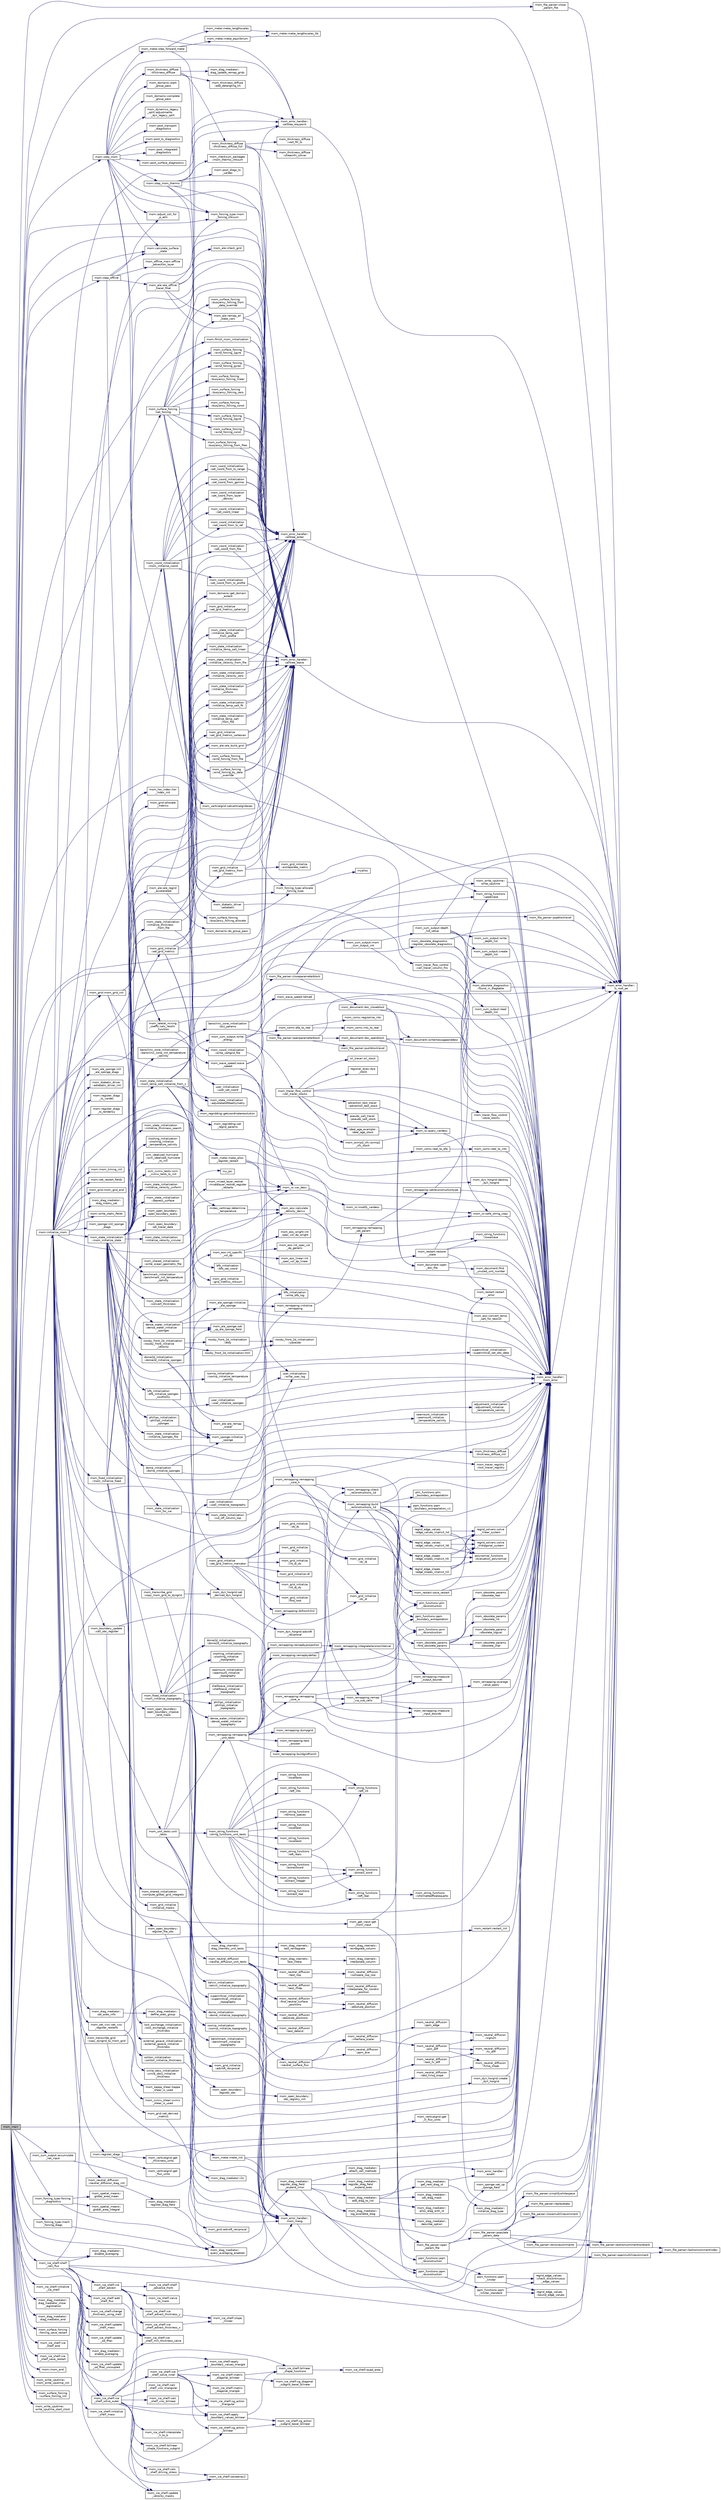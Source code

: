 digraph "mom_main"
{
 // INTERACTIVE_SVG=YES
  edge [fontname="Helvetica",fontsize="10",labelfontname="Helvetica",labelfontsize="10"];
  node [fontname="Helvetica",fontsize="10",shape=record];
  rankdir="LR";
  Node0 [label="mom_main",height=0.2,width=0.4,color="black", fillcolor="grey75", style="filled", fontcolor="black"];
  Node0 -> Node1 [color="midnightblue",fontsize="10",style="solid",fontname="Helvetica"];
  Node1 [label="mom_sum_output::accumulate\l_net_input",height=0.2,width=0.4,color="black", fillcolor="white", style="filled",URL="$namespacemom__sum__output.html#ae7c7909f04b1590f65a853f4e07e29ea",tooltip="This subroutine accumates the net input of volume, and perhaps later salt and heat, through the ocean surface for use in diagnosing conservation. "];
  Node1 -> Node2 [color="midnightblue",fontsize="10",style="solid",fontname="Helvetica"];
  Node2 [label="mom_error_handler::\lmom_error",height=0.2,width=0.4,color="black", fillcolor="white", style="filled",URL="$namespacemom__error__handler.html#a460cfb79a06c29fc249952c2a3710d67"];
  Node2 -> Node3 [color="midnightblue",fontsize="10",style="solid",fontname="Helvetica"];
  Node3 [label="mom_error_handler::\lis_root_pe",height=0.2,width=0.4,color="black", fillcolor="white", style="filled",URL="$namespacemom__error__handler.html#ad5f00a53059c72fe2332d1436c80ca71"];
  Node0 -> Node4 [color="midnightblue",fontsize="10",style="solid",fontname="Helvetica"];
  Node4 [label="mom::calculate_surface\l_state",height=0.2,width=0.4,color="black", fillcolor="white", style="filled",URL="$namespacemom.html#a0ece0094eb51fea9a61873d0a567e82d",tooltip="This subroutine sets the surface (return) properties of the ocean model by setting the appropriate fi..."];
  Node0 -> Node5 [color="midnightblue",fontsize="10",style="solid",fontname="Helvetica"];
  Node5 [label="mom_error_handler::\lcalltree_enter",height=0.2,width=0.4,color="black", fillcolor="white", style="filled",URL="$namespacemom__error__handler.html#a9cda07a87815f0e5594066162b4345c3",tooltip="Writes a message about entering a subroutine if call tree reporting is active. "];
  Node5 -> Node3 [color="midnightblue",fontsize="10",style="solid",fontname="Helvetica"];
  Node0 -> Node6 [color="midnightblue",fontsize="10",style="solid",fontname="Helvetica"];
  Node6 [label="mom_error_handler::\lcalltree_leave",height=0.2,width=0.4,color="black", fillcolor="white", style="filled",URL="$namespacemom__error__handler.html#a88ea67781e2ed9b73ab7eac8ea5e8578",tooltip="Writes a message about leaving a subroutine if call tree reporting is active. "];
  Node6 -> Node3 [color="midnightblue",fontsize="10",style="solid",fontname="Helvetica"];
  Node0 -> Node7 [color="midnightblue",fontsize="10",style="solid",fontname="Helvetica"];
  Node7 [label="mom_error_handler::\lcalltree_waypoint",height=0.2,width=0.4,color="black", fillcolor="white", style="filled",URL="$namespacemom__error__handler.html#a34a02e601a60f03cb97a72fe25a32853",tooltip="Writes a message about reaching a milestone if call tree reporting is active. "];
  Node7 -> Node3 [color="midnightblue",fontsize="10",style="solid",fontname="Helvetica"];
  Node0 -> Node8 [color="midnightblue",fontsize="10",style="solid",fontname="Helvetica"];
  Node8 [label="mom_file_parser::close\l_param_file",height=0.2,width=0.4,color="black", fillcolor="white", style="filled",URL="$namespacemom__file__parser.html#a5b47aa31f8cffc5bf495f8d3f2e9c001"];
  Node8 -> Node3 [color="midnightblue",fontsize="10",style="solid",fontname="Helvetica"];
  Node0 -> Node9 [color="midnightblue",fontsize="10",style="solid",fontname="Helvetica"];
  Node9 [label="mom_diag_mediator::\ldiag_mediator_close\l_registration",height=0.2,width=0.4,color="black", fillcolor="white", style="filled",URL="$namespacemom__diag__mediator.html#ab6b7493efa5caee06547dafdba29361b"];
  Node0 -> Node10 [color="midnightblue",fontsize="10",style="solid",fontname="Helvetica"];
  Node10 [label="mom_diag_mediator::\ldiag_mediator_end",height=0.2,width=0.4,color="black", fillcolor="white", style="filled",URL="$namespacemom__diag__mediator.html#a780f8870b442c730208d66d1ff0b4ac0"];
  Node0 -> Node11 [color="midnightblue",fontsize="10",style="solid",fontname="Helvetica"];
  Node11 [label="mom_diag_mediator::\ldisable_averaging",height=0.2,width=0.4,color="black", fillcolor="white", style="filled",URL="$namespacemom__diag__mediator.html#a1761df399ba39742e34ab989469da0f2"];
  Node0 -> Node12 [color="midnightblue",fontsize="10",style="solid",fontname="Helvetica"];
  Node12 [label="mom_diag_mediator::\lenable_averaging",height=0.2,width=0.4,color="black", fillcolor="white", style="filled",URL="$namespacemom__diag__mediator.html#a91244f765f2964dfb11f8787f65042f1"];
  Node0 -> Node13 [color="midnightblue",fontsize="10",style="solid",fontname="Helvetica"];
  Node13 [label="mom::finish_mom_initialization",height=0.2,width=0.4,color="black", fillcolor="white", style="filled",URL="$namespacemom.html#a0dd32ae97ee7dd3cbb8e14e4cf11f191",tooltip="This subroutine finishes initializing MOM and writes out the initial conditions. "];
  Node13 -> Node5 [color="midnightblue",fontsize="10",style="solid",fontname="Helvetica"];
  Node13 -> Node6 [color="midnightblue",fontsize="10",style="solid",fontname="Helvetica"];
  Node0 -> Node14 [color="midnightblue",fontsize="10",style="solid",fontname="Helvetica"];
  Node14 [label="mom_forcing_type::forcing\l_diagnostics",height=0.2,width=0.4,color="black", fillcolor="white", style="filled",URL="$namespacemom__forcing__type.html#aa685fdcd5863af264335aa60b5b4c210",tooltip="Offer buoyancy forcing fields for diagnostics for those fields registered as part of register_forcing..."];
  Node14 -> Node15 [color="midnightblue",fontsize="10",style="solid",fontname="Helvetica"];
  Node15 [label="mom_diag_mediator::\lquery_averaging_enabled",height=0.2,width=0.4,color="black", fillcolor="white", style="filled",URL="$namespacemom__diag__mediator.html#a0be5d1cbc6c6f8f63950ce7d9bc6455a"];
  Node14 -> Node16 [color="midnightblue",fontsize="10",style="solid",fontname="Helvetica"];
  Node16 [label="mom_spatial_means::\lglobal_area_integral",height=0.2,width=0.4,color="black", fillcolor="white", style="filled",URL="$namespacemom__spatial__means.html#aee0e9ccdac32367f6ae1064f49e41771"];
  Node14 -> Node17 [color="midnightblue",fontsize="10",style="solid",fontname="Helvetica"];
  Node17 [label="mom_spatial_means::\lglobal_area_mean",height=0.2,width=0.4,color="black", fillcolor="white", style="filled",URL="$namespacemom__spatial__means.html#aa49abab62973a263d6f5a1c776f62a11"];
  Node0 -> Node18 [color="midnightblue",fontsize="10",style="solid",fontname="Helvetica"];
  Node18 [label="mom_surface_forcing\l::forcing_save_restart",height=0.2,width=0.4,color="black", fillcolor="white", style="filled",URL="$namespacemom__surface__forcing.html#a938b99b53ae2b01b468c9c4eaeb595d2"];
  Node0 -> Node19 [color="midnightblue",fontsize="10",style="solid",fontname="Helvetica"];
  Node19 [label="mom_ice_shelf::ice\l_shelf_end",height=0.2,width=0.4,color="black", fillcolor="white", style="filled",URL="$namespacemom__ice__shelf.html#a6d0412c7264e0480d5144d26995dd8d3",tooltip="Deallocates all memory associated with this module. "];
  Node0 -> Node20 [color="midnightblue",fontsize="10",style="solid",fontname="Helvetica"];
  Node20 [label="mom_ice_shelf::ice\l_shelf_save_restart",height=0.2,width=0.4,color="black", fillcolor="white", style="filled",URL="$namespacemom__ice__shelf.html#a40ae01bbe3155191647f2150903dda69",tooltip="Save the ice shelf restart file. "];
  Node0 -> Node21 [color="midnightblue",fontsize="10",style="solid",fontname="Helvetica"];
  Node21 [label="mom_ice_shelf::initialize\l_ice_shelf",height=0.2,width=0.4,color="black", fillcolor="white", style="filled",URL="$namespacemom__ice__shelf.html#ae315e8464ef8a20062e3bccb61886755",tooltip="Initializes shelf model data, parameters and diagnostics. "];
  Node21 -> Node22 [color="midnightblue",fontsize="10",style="solid",fontname="Helvetica"];
  Node22 [label="mom_ice_shelf::initialize\l_shelf_mass",height=0.2,width=0.4,color="black", fillcolor="white", style="filled",URL="$namespacemom__ice__shelf.html#a2ac08ec833782d98eeda1c91caf833d8",tooltip="Initializes shelf mass based on three options (file, zero and user) "];
  Node21 -> Node23 [color="midnightblue",fontsize="10",style="solid",fontname="Helvetica"];
  Node23 [label="mom_ice_shelf::ice\l_shelf_min_thickness_calve",height=0.2,width=0.4,color="black", fillcolor="white", style="filled",URL="$namespacemom__ice__shelf.html#a850dc882bb94f5b3eacdfdbf25cb19b8",tooltip="Apply a very simple calving law using a minimum thickness rule. "];
  Node21 -> Node24 [color="midnightblue",fontsize="10",style="solid",fontname="Helvetica"];
  Node24 [label="mom_ice_shelf::update\l_velocity_masks",height=0.2,width=0.4,color="black", fillcolor="white", style="filled",URL="$namespacemom__ice__shelf.html#ae71447bb7b63b4313070abc27e0a7208"];
  Node21 -> Node25 [color="midnightblue",fontsize="10",style="solid",fontname="Helvetica"];
  Node25 [label="mom_ice_shelf::update\l_od_ffrac_uncoupled",height=0.2,width=0.4,color="black", fillcolor="white", style="filled",URL="$namespacemom__ice__shelf.html#a1a323e884141c533e729dc44c6bbf91d"];
  Node21 -> Node26 [color="midnightblue",fontsize="10",style="solid",fontname="Helvetica"];
  Node26 [label="mom_ice_shelf::ice\l_shelf_solve_outer",height=0.2,width=0.4,color="black", fillcolor="white", style="filled",URL="$namespacemom__ice__shelf.html#a5d64b696412c0bfd8ded2e2eacaa917c"];
  Node26 -> Node27 [color="midnightblue",fontsize="10",style="solid",fontname="Helvetica"];
  Node27 [label="mom_ice_shelf::calc\l_shelf_driving_stress",height=0.2,width=0.4,color="black", fillcolor="white", style="filled",URL="$namespacemom__ice__shelf.html#a9ccd473e87beaec693c8d90e7d68ed8f"];
  Node27 -> Node28 [color="midnightblue",fontsize="10",style="solid",fontname="Helvetica"];
  Node28 [label="mom_ice_shelf::savearray2",height=0.2,width=0.4,color="black", fillcolor="white", style="filled",URL="$namespacemom__ice__shelf.html#a55464f46b7f452abe25f8dde166cee51"];
  Node26 -> Node29 [color="midnightblue",fontsize="10",style="solid",fontname="Helvetica"];
  Node29 [label="mom_ice_shelf::interpolate\l_h_to_b",height=0.2,width=0.4,color="black", fillcolor="white", style="filled",URL="$namespacemom__ice__shelf.html#a8fc399c376152f2d639b506ff8a7ee24"];
  Node26 -> Node28 [color="midnightblue",fontsize="10",style="solid",fontname="Helvetica"];
  Node26 -> Node30 [color="midnightblue",fontsize="10",style="solid",fontname="Helvetica"];
  Node30 [label="mom_ice_shelf::bilinear\l_shape_functions_subgrid",height=0.2,width=0.4,color="black", fillcolor="white", style="filled",URL="$namespacemom__ice__shelf.html#a4714299e786f7e62fa2c82916dac2316"];
  Node26 -> Node31 [color="midnightblue",fontsize="10",style="solid",fontname="Helvetica"];
  Node31 [label="mom_ice_shelf::bilinear\l_shape_functions",height=0.2,width=0.4,color="black", fillcolor="white", style="filled",URL="$namespacemom__ice__shelf.html#a9f77faf4c64078c8bce0546bb024f34e"];
  Node31 -> Node32 [color="midnightblue",fontsize="10",style="solid",fontname="Helvetica"];
  Node32 [label="mom_ice_shelf::quad_area",height=0.2,width=0.4,color="black", fillcolor="white", style="filled",URL="$namespacemom__ice__shelf.html#a43bcb4adfaabc54cd57ad8d96b71c224",tooltip="Calculate area of quadrilateral. "];
  Node26 -> Node33 [color="midnightblue",fontsize="10",style="solid",fontname="Helvetica"];
  Node33 [label="mom_ice_shelf::calc\l_shelf_visc_bilinear",height=0.2,width=0.4,color="black", fillcolor="white", style="filled",URL="$namespacemom__ice__shelf.html#ac7bf50703bb671dbde1016061a04e3c9"];
  Node26 -> Node34 [color="midnightblue",fontsize="10",style="solid",fontname="Helvetica"];
  Node34 [label="mom_ice_shelf::calc\l_shelf_visc_triangular",height=0.2,width=0.4,color="black", fillcolor="white", style="filled",URL="$namespacemom__ice__shelf.html#a69286817781f164a0af096b050e3ccc4"];
  Node26 -> Node35 [color="midnightblue",fontsize="10",style="solid",fontname="Helvetica"];
  Node35 [label="mom_ice_shelf::apply\l_boundary_values_bilinear",height=0.2,width=0.4,color="black", fillcolor="white", style="filled",URL="$namespacemom__ice__shelf.html#a5d534895698ad80a68be9a1b992c4d0b"];
  Node35 -> Node31 [color="midnightblue",fontsize="10",style="solid",fontname="Helvetica"];
  Node35 -> Node36 [color="midnightblue",fontsize="10",style="solid",fontname="Helvetica"];
  Node36 [label="mom_ice_shelf::cg_action\l_subgrid_basal_bilinear",height=0.2,width=0.4,color="black", fillcolor="white", style="filled",URL="$namespacemom__ice__shelf.html#a925d19b978b5368c3b0d5cae3b542bfe"];
  Node26 -> Node37 [color="midnightblue",fontsize="10",style="solid",fontname="Helvetica"];
  Node37 [label="mom_ice_shelf::apply\l_boundary_values_triangle",height=0.2,width=0.4,color="black", fillcolor="white", style="filled",URL="$namespacemom__ice__shelf.html#a6d1174213d77aef09d2eaae2fd138edd"];
  Node26 -> Node38 [color="midnightblue",fontsize="10",style="solid",fontname="Helvetica"];
  Node38 [label="mom_ice_shelf::cg_action\l_bilinear",height=0.2,width=0.4,color="black", fillcolor="white", style="filled",URL="$namespacemom__ice__shelf.html#a08bef308dd58f20b81330c5706f71e1f"];
  Node38 -> Node36 [color="midnightblue",fontsize="10",style="solid",fontname="Helvetica"];
  Node26 -> Node39 [color="midnightblue",fontsize="10",style="solid",fontname="Helvetica"];
  Node39 [label="mom_ice_shelf::cg_action\l_triangular",height=0.2,width=0.4,color="black", fillcolor="white", style="filled",URL="$namespacemom__ice__shelf.html#a0ad3713e3c3ee71d987d6cd82c45181e"];
  Node26 -> Node40 [color="midnightblue",fontsize="10",style="solid",fontname="Helvetica"];
  Node40 [label="mom_ice_shelf::ice\l_shelf_solve_inner",height=0.2,width=0.4,color="black", fillcolor="white", style="filled",URL="$namespacemom__ice__shelf.html#a95d21b019a635ad3a8ef060d765362e1"];
  Node40 -> Node35 [color="midnightblue",fontsize="10",style="solid",fontname="Helvetica"];
  Node40 -> Node37 [color="midnightblue",fontsize="10",style="solid",fontname="Helvetica"];
  Node40 -> Node41 [color="midnightblue",fontsize="10",style="solid",fontname="Helvetica"];
  Node41 [label="mom_ice_shelf::matrix\l_diagonal_bilinear",height=0.2,width=0.4,color="black", fillcolor="white", style="filled",URL="$namespacemom__ice__shelf.html#a0fa0e5e0225816e5e5e87994371f11f1"];
  Node41 -> Node31 [color="midnightblue",fontsize="10",style="solid",fontname="Helvetica"];
  Node41 -> Node42 [color="midnightblue",fontsize="10",style="solid",fontname="Helvetica"];
  Node42 [label="mom_ice_shelf::cg_diagonal\l_subgrid_basal_bilinear",height=0.2,width=0.4,color="black", fillcolor="white", style="filled",URL="$namespacemom__ice__shelf.html#af109d5577049ff4ded3b07d5ab25a771"];
  Node40 -> Node43 [color="midnightblue",fontsize="10",style="solid",fontname="Helvetica"];
  Node43 [label="mom_ice_shelf::matrix\l_diagonal_triangle",height=0.2,width=0.4,color="black", fillcolor="white", style="filled",URL="$namespacemom__ice__shelf.html#abc77d7c18a2919c9308c39aa26f916bf"];
  Node40 -> Node38 [color="midnightblue",fontsize="10",style="solid",fontname="Helvetica"];
  Node40 -> Node39 [color="midnightblue",fontsize="10",style="solid",fontname="Helvetica"];
  Node0 -> Node44 [color="midnightblue",fontsize="10",style="solid",fontname="Helvetica"];
  Node44 [label="mom::initialize_mom",height=0.2,width=0.4,color="black", fillcolor="white", style="filled",URL="$namespacemom.html#a0be2869fef30e1e0604facfe1b41555d",tooltip="This subroutine initializes MOM. "];
  Node44 -> Node45 [color="midnightblue",fontsize="10",style="solid",fontname="Helvetica"];
  Node45 [label="mom_get_input::get\l_mom_input",height=0.2,width=0.4,color="black", fillcolor="white", style="filled",URL="$namespacemom__get__input.html#a299c5b9476662ef1a382e23a8d078143"];
  Node45 -> Node2 [color="midnightblue",fontsize="10",style="solid",fontname="Helvetica"];
  Node45 -> Node46 [color="midnightblue",fontsize="10",style="solid",fontname="Helvetica"];
  Node46 [label="mom_file_parser::open\l_param_file",height=0.2,width=0.4,color="black", fillcolor="white", style="filled",URL="$namespacemom__file__parser.html#abecae1b9386aafa17aec927af1f8c448"];
  Node46 -> Node3 [color="midnightblue",fontsize="10",style="solid",fontname="Helvetica"];
  Node46 -> Node47 [color="midnightblue",fontsize="10",style="solid",fontname="Helvetica"];
  Node47 [label="mom_file_parser::populate\l_param_data",height=0.2,width=0.4,color="black", fillcolor="white", style="filled",URL="$namespacemom__file__parser.html#a7abfd98d7f0831fc0d1f3747a68f1be9"];
  Node47 -> Node3 [color="midnightblue",fontsize="10",style="solid",fontname="Helvetica"];
  Node47 -> Node48 [color="midnightblue",fontsize="10",style="solid",fontname="Helvetica"];
  Node48 [label="mom_file_parser::replacetabs",height=0.2,width=0.4,color="black", fillcolor="white", style="filled",URL="$namespacemom__file__parser.html#a9813087789e0924f363d7f67768c7f42"];
  Node47 -> Node49 [color="midnightblue",fontsize="10",style="solid",fontname="Helvetica"];
  Node49 [label="mom_file_parser::closemultilinecomment",height=0.2,width=0.4,color="black", fillcolor="white", style="filled",URL="$namespacemom__file__parser.html#a99c426fd23fc4df0c4d05e33039e0a66"];
  Node47 -> Node50 [color="midnightblue",fontsize="10",style="solid",fontname="Helvetica"];
  Node50 [label="mom_file_parser::lastnoncommentnonblank",height=0.2,width=0.4,color="black", fillcolor="white", style="filled",URL="$namespacemom__file__parser.html#ab4b89d9420e174185db1c6aa3feb948b"];
  Node50 -> Node51 [color="midnightblue",fontsize="10",style="solid",fontname="Helvetica"];
  Node51 [label="mom_file_parser::lastnoncommentindex",height=0.2,width=0.4,color="black", fillcolor="white", style="filled",URL="$namespacemom__file__parser.html#a000fd0a0681f9e73481ef2663154df78"];
  Node47 -> Node52 [color="midnightblue",fontsize="10",style="solid",fontname="Helvetica"];
  Node52 [label="mom_file_parser::openmultilinecomment",height=0.2,width=0.4,color="black", fillcolor="white", style="filled",URL="$namespacemom__file__parser.html#a476a2649ce161e38088588e07f7df130"];
  Node52 -> Node51 [color="midnightblue",fontsize="10",style="solid",fontname="Helvetica"];
  Node47 -> Node53 [color="midnightblue",fontsize="10",style="solid",fontname="Helvetica"];
  Node53 [label="mom_file_parser::removecomments",height=0.2,width=0.4,color="black", fillcolor="white", style="filled",URL="$namespacemom__file__parser.html#ae0b982cc161173a401291757a6677373"];
  Node53 -> Node50 [color="midnightblue",fontsize="10",style="solid",fontname="Helvetica"];
  Node47 -> Node54 [color="midnightblue",fontsize="10",style="solid",fontname="Helvetica"];
  Node54 [label="mom_file_parser::simplifywhitespace",height=0.2,width=0.4,color="black", fillcolor="white", style="filled",URL="$namespacemom__file__parser.html#a3ad322925f44e8cb48c4e652634f6f93"];
  Node54 -> Node3 [color="midnightblue",fontsize="10",style="solid",fontname="Helvetica"];
  Node44 -> Node5 [color="midnightblue",fontsize="10",style="solid",fontname="Helvetica"];
  Node44 -> Node55 [color="midnightblue",fontsize="10",style="solid",fontname="Helvetica"];
  Node55 [label="mom_obsolete_params\l::find_obsolete_params",height=0.2,width=0.4,color="black", fillcolor="white", style="filled",URL="$namespacemom__obsolete__params.html#adeed714b8b74959c25e3acd8e40061f6",tooltip="Scans input parameter file for list obsolete parameters. "];
  Node55 -> Node3 [color="midnightblue",fontsize="10",style="solid",fontname="Helvetica"];
  Node55 -> Node56 [color="midnightblue",fontsize="10",style="solid",fontname="Helvetica"];
  Node56 [label="mom_obsolete_params\l::obsolete_int",height=0.2,width=0.4,color="black", fillcolor="white", style="filled",URL="$namespacemom__obsolete__params.html#aa0a8fe574d071d3a40ac146c2b8070f0",tooltip="Test for presence of obsolete INTEGER in parameter file. "];
  Node56 -> Node2 [color="midnightblue",fontsize="10",style="solid",fontname="Helvetica"];
  Node55 -> Node57 [color="midnightblue",fontsize="10",style="solid",fontname="Helvetica"];
  Node57 [label="mom_obsolete_params\l::obsolete_logical",height=0.2,width=0.4,color="black", fillcolor="white", style="filled",URL="$namespacemom__obsolete__params.html#a0f74da6ca1e81bb5029fbdcd284d5427",tooltip="Test for presence of obsolete LOGICAL in parameter file. "];
  Node57 -> Node2 [color="midnightblue",fontsize="10",style="solid",fontname="Helvetica"];
  Node55 -> Node58 [color="midnightblue",fontsize="10",style="solid",fontname="Helvetica"];
  Node58 [label="mom_obsolete_params\l::obsolete_char",height=0.2,width=0.4,color="black", fillcolor="white", style="filled",URL="$namespacemom__obsolete__params.html#ad9be6c94848c1c99457b16e578dfe1c0",tooltip="Test for presence of obsolete STRING in parameter file. "];
  Node58 -> Node2 [color="midnightblue",fontsize="10",style="solid",fontname="Helvetica"];
  Node55 -> Node2 [color="midnightblue",fontsize="10",style="solid",fontname="Helvetica"];
  Node55 -> Node59 [color="midnightblue",fontsize="10",style="solid",fontname="Helvetica"];
  Node59 [label="mom_obsolete_params\l::obsolete_real",height=0.2,width=0.4,color="black", fillcolor="white", style="filled",URL="$namespacemom__obsolete__params.html#ae7343199aaed0daa5cda091cbd136c0c",tooltip="Test for presence of obsolete REAL in parameter file. "];
  Node59 -> Node2 [color="midnightblue",fontsize="10",style="solid",fontname="Helvetica"];
  Node44 -> Node60 [color="midnightblue",fontsize="10",style="solid",fontname="Helvetica"];
  Node60 [label="mom_unit_tests::unit\l_tests",height=0.2,width=0.4,color="black", fillcolor="white", style="filled",URL="$namespacemom__unit__tests.html#a71f3a2080872634c14a25a9411b59fe0",tooltip="Calls unit tests for other modules. Note that if a unit test returns true, a FATAL error is triggered..."];
  Node60 -> Node3 [color="midnightblue",fontsize="10",style="solid",fontname="Helvetica"];
  Node60 -> Node61 [color="midnightblue",fontsize="10",style="solid",fontname="Helvetica"];
  Node61 [label="mom_string_functions\l::string_functions_unit_tests",height=0.2,width=0.4,color="black", fillcolor="white", style="filled",URL="$namespacemom__string__functions.html#a7b7aa802a4da2021801267f6c6f890bf",tooltip="Returns true if a unit test of string_functions fails. "];
  Node61 -> Node62 [color="midnightblue",fontsize="10",style="solid",fontname="Helvetica"];
  Node62 [label="mom_string_functions\l::localtests",height=0.2,width=0.4,color="black", fillcolor="white", style="filled",URL="$namespacemom__string__functions.html#a3f4583fac417ae45e370035ce0eecb04",tooltip="True if str1 does not match str2. False otherwise. "];
  Node61 -> Node63 [color="midnightblue",fontsize="10",style="solid",fontname="Helvetica"];
  Node63 [label="mom_string_functions\l::left_int",height=0.2,width=0.4,color="black", fillcolor="white", style="filled",URL="$namespacemom__string__functions.html#ae6b4260129cce257d834cc9b32e847f3"];
  Node61 -> Node64 [color="midnightblue",fontsize="10",style="solid",fontname="Helvetica"];
  Node64 [label="mom_string_functions\l::left_ints",height=0.2,width=0.4,color="black", fillcolor="white", style="filled",URL="$namespacemom__string__functions.html#a0db6538cb622d0f20a577b07cb545f2e"];
  Node64 -> Node63 [color="midnightblue",fontsize="10",style="solid",fontname="Helvetica"];
  Node61 -> Node65 [color="midnightblue",fontsize="10",style="solid",fontname="Helvetica"];
  Node65 [label="mom_string_functions\l::left_real",height=0.2,width=0.4,color="black", fillcolor="white", style="filled",URL="$namespacemom__string__functions.html#ab56b89fb51a387279afc68c85d30dca2"];
  Node65 -> Node66 [color="midnightblue",fontsize="10",style="solid",fontname="Helvetica"];
  Node66 [label="mom_string_functions\l::isformattedfloatequalto",height=0.2,width=0.4,color="black", fillcolor="white", style="filled",URL="$namespacemom__string__functions.html#aec369a6ac0badc1dbd782a1668d2c7c3"];
  Node61 -> Node67 [color="midnightblue",fontsize="10",style="solid",fontname="Helvetica"];
  Node67 [label="mom_string_functions\l::left_reals",height=0.2,width=0.4,color="black", fillcolor="white", style="filled",URL="$namespacemom__string__functions.html#a07fa1b92ce5c4c4336bb45c5a89fa548"];
  Node67 -> Node63 [color="midnightblue",fontsize="10",style="solid",fontname="Helvetica"];
  Node67 -> Node65 [color="midnightblue",fontsize="10",style="solid",fontname="Helvetica"];
  Node61 -> Node68 [color="midnightblue",fontsize="10",style="solid",fontname="Helvetica"];
  Node68 [label="mom_string_functions\l::extractword",height=0.2,width=0.4,color="black", fillcolor="white", style="filled",URL="$namespacemom__string__functions.html#a7bfdab6bba33230cc94ed625e95022c9",tooltip="Returns the string corresponding to the nth word in the argument or \"\" if the string is not long enou..."];
  Node68 -> Node69 [color="midnightblue",fontsize="10",style="solid",fontname="Helvetica"];
  Node69 [label="mom_string_functions\l::extract_word",height=0.2,width=0.4,color="black", fillcolor="white", style="filled",URL="$namespacemom__string__functions.html#aad76dee92b69dab4488da049fe11cdb8",tooltip="Returns the string corresponding to the nth word in the argument or \"\" if the string is not long enou..."];
  Node61 -> Node69 [color="midnightblue",fontsize="10",style="solid",fontname="Helvetica"];
  Node61 -> Node70 [color="midnightblue",fontsize="10",style="solid",fontname="Helvetica"];
  Node70 [label="mom_string_functions\l::remove_spaces",height=0.2,width=0.4,color="black", fillcolor="white", style="filled",URL="$namespacemom__string__functions.html#a60262e56f544e4613754df43bf50652e",tooltip="Returns string with all spaces removed. "];
  Node61 -> Node71 [color="midnightblue",fontsize="10",style="solid",fontname="Helvetica"];
  Node71 [label="mom_string_functions\l::localtesti",height=0.2,width=0.4,color="black", fillcolor="white", style="filled",URL="$namespacemom__string__functions.html#a1ca01e01cf691da9ea4dd5c20ad81770",tooltip="True if i1 is not equal to i2. False otherwise. "];
  Node61 -> Node72 [color="midnightblue",fontsize="10",style="solid",fontname="Helvetica"];
  Node72 [label="mom_string_functions\l::extract_integer",height=0.2,width=0.4,color="black", fillcolor="white", style="filled",URL="$namespacemom__string__functions.html#aae12046c1401f23bd7e038655e30654e",tooltip="Returns the integer corresponding to the nth word in the argument. "];
  Node72 -> Node69 [color="midnightblue",fontsize="10",style="solid",fontname="Helvetica"];
  Node61 -> Node73 [color="midnightblue",fontsize="10",style="solid",fontname="Helvetica"];
  Node73 [label="mom_string_functions\l::localtestr",height=0.2,width=0.4,color="black", fillcolor="white", style="filled",URL="$namespacemom__string__functions.html#a7ed3314f4fae014b9c35c321320063b2",tooltip="True if r1 is not equal to r2. False otherwise. "];
  Node61 -> Node74 [color="midnightblue",fontsize="10",style="solid",fontname="Helvetica"];
  Node74 [label="mom_string_functions\l::extract_real",height=0.2,width=0.4,color="black", fillcolor="white", style="filled",URL="$namespacemom__string__functions.html#a2f700337c5cf4e70a48bd0663570484e",tooltip="Returns the real corresponding to the nth word in the argument. "];
  Node74 -> Node69 [color="midnightblue",fontsize="10",style="solid",fontname="Helvetica"];
  Node60 -> Node2 [color="midnightblue",fontsize="10",style="solid",fontname="Helvetica"];
  Node60 -> Node75 [color="midnightblue",fontsize="10",style="solid",fontname="Helvetica"];
  Node75 [label="mom_remapping::remapping\l_unit_tests",height=0.2,width=0.4,color="black", fillcolor="white", style="filled",URL="$namespacemom__remapping.html#a5849f564453d5ed76fb4feffd41eca26",tooltip="Runs unit tests on remapping functions. Should only be called from a single/root thread Returns True ..."];
  Node75 -> Node76 [color="midnightblue",fontsize="10",style="solid",fontname="Helvetica"];
  Node76 [label="mom_remapping::buildgridfromh",height=0.2,width=0.4,color="black", fillcolor="white", style="filled",URL="$namespacemom__remapping.html#a80ed96a40bd7320cfe4213e1550365f0",tooltip="Calculate edge coordinate x from cell width h. "];
  Node75 -> Node77 [color="midnightblue",fontsize="10",style="solid",fontname="Helvetica"];
  Node77 [label="mom_remapping::initialize\l_remapping",height=0.2,width=0.4,color="black", fillcolor="white", style="filled",URL="$namespacemom__remapping.html#a6847e0c44ccb54fb72587677f90d95b6",tooltip="Constructor for remapping control structure. "];
  Node77 -> Node78 [color="midnightblue",fontsize="10",style="solid",fontname="Helvetica"];
  Node78 [label="mom_remapping::remapping\l_set_param",height=0.2,width=0.4,color="black", fillcolor="white", style="filled",URL="$namespacemom__remapping.html#a9e811f89c505a4416ea0eec315769801",tooltip="Set parameters within remapping object. "];
  Node78 -> Node79 [color="midnightblue",fontsize="10",style="solid",fontname="Helvetica"];
  Node79 [label="mom_remapping::setreconstructiontype",height=0.2,width=0.4,color="black", fillcolor="white", style="filled",URL="$namespacemom__remapping.html#a41a89ac62578250500b7a450d5fdfae7",tooltip="Changes the method of reconstruction Use this routine to parse a string parameter specifying the reco..."];
  Node79 -> Node80 [color="midnightblue",fontsize="10",style="solid",fontname="Helvetica"];
  Node80 [label="mom_string_functions\l::uppercase",height=0.2,width=0.4,color="black", fillcolor="white", style="filled",URL="$namespacemom__string__functions.html#aca148baf726de2f028b7e7baad3c85d4"];
  Node79 -> Node2 [color="midnightblue",fontsize="10",style="solid",fontname="Helvetica"];
  Node75 -> Node81 [color="midnightblue",fontsize="10",style="solid",fontname="Helvetica"];
  Node81 [label="mom_remapping::dumpgrid",height=0.2,width=0.4,color="black", fillcolor="white", style="filled",URL="$namespacemom__remapping.html#ad1246e94fd3b411c2ea8ba675a52874b",tooltip="Convenience function for printing grid to screen. "];
  Node75 -> Node82 [color="midnightblue",fontsize="10",style="solid",fontname="Helvetica"];
  Node82 [label="mom_remapping::dzfromh1h2",height=0.2,width=0.4,color="black", fillcolor="white", style="filled",URL="$namespacemom__remapping.html#a494289c324db2496816f2687f4ceea76",tooltip="Calculates the change in interface positions based on h1 and h2. "];
  Node75 -> Node83 [color="midnightblue",fontsize="10",style="solid",fontname="Helvetica"];
  Node83 [label="mom_remapping::remapping\l_core_w",height=0.2,width=0.4,color="black", fillcolor="white", style="filled",URL="$namespacemom__remapping.html#a8b967872b8db2ac7d538991f7f255e56",tooltip="Remaps column of values u0 on grid h0 to implied grid h1 where the interfaces of h1 differ from those..."];
  Node83 -> Node84 [color="midnightblue",fontsize="10",style="solid",fontname="Helvetica"];
  Node84 [label="mom_remapping::build\l_reconstructions_1d",height=0.2,width=0.4,color="black", fillcolor="white", style="filled",URL="$namespacemom__remapping.html#a07d7276310f329f56560a1290bcb8b0a",tooltip="Creates polynomial reconstructions of u0 on the source grid h0. "];
  Node84 -> Node85 [color="midnightblue",fontsize="10",style="solid",fontname="Helvetica"];
  Node85 [label="pcm_functions::pcm\l_reconstruction",height=0.2,width=0.4,color="black", fillcolor="white", style="filled",URL="$namespacepcm__functions.html#a273c33619766b17e1bea2f9bbc1d5e1b"];
  Node84 -> Node86 [color="midnightblue",fontsize="10",style="solid",fontname="Helvetica"];
  Node86 [label="plm_functions::plm\l_reconstruction",height=0.2,width=0.4,color="black", fillcolor="white", style="filled",URL="$namespaceplm__functions.html#abf6acfcb1bef51f0c1f8682de53782c4"];
  Node84 -> Node87 [color="midnightblue",fontsize="10",style="solid",fontname="Helvetica"];
  Node87 [label="plm_functions::plm\l_boundary_extrapolation",height=0.2,width=0.4,color="black", fillcolor="white", style="filled",URL="$namespaceplm__functions.html#a66dd52e70d72fb5830f9c4fb16efb2e8"];
  Node84 -> Node88 [color="midnightblue",fontsize="10",style="solid",fontname="Helvetica"];
  Node88 [label="ppm_functions::ppm\l_reconstruction",height=0.2,width=0.4,color="black", fillcolor="white", style="filled",URL="$namespaceppm__functions.html#a97e2144c7499aacd90858788f1312432",tooltip="Builds quadratic polynomials coefficients from cell mean and edge values. "];
  Node88 -> Node89 [color="midnightblue",fontsize="10",style="solid",fontname="Helvetica"];
  Node89 [label="ppm_functions::ppm\l_limiter_standard",height=0.2,width=0.4,color="black", fillcolor="white", style="filled",URL="$namespaceppm__functions.html#a89920c90b84f0b241c5a6d65fe2870b9",tooltip="Adjusts edge values using the standard PPM limiter (Colella & Woodward, JCP 1984) after first checkin..."];
  Node89 -> Node90 [color="midnightblue",fontsize="10",style="solid",fontname="Helvetica"];
  Node90 [label="regrid_edge_values\l::bound_edge_values",height=0.2,width=0.4,color="black", fillcolor="white", style="filled",URL="$namespaceregrid__edge__values.html#aa204fe78ee22cae62f2b7f1bc76151a9"];
  Node89 -> Node91 [color="midnightblue",fontsize="10",style="solid",fontname="Helvetica"];
  Node91 [label="regrid_edge_values\l::check_discontinuous\l_edge_values",height=0.2,width=0.4,color="black", fillcolor="white", style="filled",URL="$namespaceregrid__edge__values.html#acbdacbbf7212e538bb52a9729fc949a7"];
  Node84 -> Node92 [color="midnightblue",fontsize="10",style="solid",fontname="Helvetica"];
  Node92 [label="ppm_functions::ppm\l_boundary_extrapolation",height=0.2,width=0.4,color="black", fillcolor="white", style="filled",URL="$namespaceppm__functions.html#aaf88d77ece3a30843c730fd2d57c517f"];
  Node84 -> Node93 [color="midnightblue",fontsize="10",style="solid",fontname="Helvetica"];
  Node93 [label="regrid_edge_values\l::edge_values_implicit_h4",height=0.2,width=0.4,color="black", fillcolor="white", style="filled",URL="$namespaceregrid__edge__values.html#a2c2460b31b6de501eed3cb7db07a4be5"];
  Node93 -> Node94 [color="midnightblue",fontsize="10",style="solid",fontname="Helvetica"];
  Node94 [label="regrid_solvers::solve\l_linear_system",height=0.2,width=0.4,color="black", fillcolor="white", style="filled",URL="$namespaceregrid__solvers.html#a8130a338b59de62b00f68da4204568ad"];
  Node94 -> Node2 [color="midnightblue",fontsize="10",style="solid",fontname="Helvetica"];
  Node93 -> Node95 [color="midnightblue",fontsize="10",style="solid",fontname="Helvetica"];
  Node95 [label="polynomial_functions\l::evaluation_polynomial",height=0.2,width=0.4,color="black", fillcolor="white", style="filled",URL="$namespacepolynomial__functions.html#aed77465c5ca9937dab06fdb5f94eba39"];
  Node93 -> Node96 [color="midnightblue",fontsize="10",style="solid",fontname="Helvetica"];
  Node96 [label="regrid_solvers::solve\l_tridiagonal_system",height=0.2,width=0.4,color="black", fillcolor="white", style="filled",URL="$namespaceregrid__solvers.html#a0d5c3cff8f31429b0a2c6d267e8b345d"];
  Node84 -> Node97 [color="midnightblue",fontsize="10",style="solid",fontname="Helvetica"];
  Node97 [label="regrid_edge_slopes\l::edge_slopes_implicit_h3",height=0.2,width=0.4,color="black", fillcolor="white", style="filled",URL="$namespaceregrid__edge__slopes.html#a378dcb603968664e58d65e8ed892ec69"];
  Node97 -> Node94 [color="midnightblue",fontsize="10",style="solid",fontname="Helvetica"];
  Node97 -> Node95 [color="midnightblue",fontsize="10",style="solid",fontname="Helvetica"];
  Node97 -> Node96 [color="midnightblue",fontsize="10",style="solid",fontname="Helvetica"];
  Node84 -> Node98 [color="midnightblue",fontsize="10",style="solid",fontname="Helvetica"];
  Node98 [label="pqm_functions::pqm\l_reconstruction",height=0.2,width=0.4,color="black", fillcolor="white", style="filled",URL="$namespacepqm__functions.html#ada7e1a8d9d70b5b78b5e2dfddb5ffa43"];
  Node98 -> Node99 [color="midnightblue",fontsize="10",style="solid",fontname="Helvetica"];
  Node99 [label="pqm_functions::pqm\l_limiter",height=0.2,width=0.4,color="black", fillcolor="white", style="filled",URL="$namespacepqm__functions.html#a0ce0d64922453de1312adec7b8746544"];
  Node99 -> Node90 [color="midnightblue",fontsize="10",style="solid",fontname="Helvetica"];
  Node99 -> Node91 [color="midnightblue",fontsize="10",style="solid",fontname="Helvetica"];
  Node84 -> Node100 [color="midnightblue",fontsize="10",style="solid",fontname="Helvetica"];
  Node100 [label="pqm_functions::pqm\l_boundary_extrapolation_v1",height=0.2,width=0.4,color="black", fillcolor="white", style="filled",URL="$namespacepqm__functions.html#ae2c3bd1b82cddbe1bbb0e93e83d93e48"];
  Node84 -> Node101 [color="midnightblue",fontsize="10",style="solid",fontname="Helvetica"];
  Node101 [label="regrid_edge_values\l::edge_values_implicit_h6",height=0.2,width=0.4,color="black", fillcolor="white", style="filled",URL="$namespaceregrid__edge__values.html#a6c14843c556353d86f2efb4c7c74c9f5"];
  Node101 -> Node94 [color="midnightblue",fontsize="10",style="solid",fontname="Helvetica"];
  Node101 -> Node95 [color="midnightblue",fontsize="10",style="solid",fontname="Helvetica"];
  Node101 -> Node96 [color="midnightblue",fontsize="10",style="solid",fontname="Helvetica"];
  Node84 -> Node102 [color="midnightblue",fontsize="10",style="solid",fontname="Helvetica"];
  Node102 [label="regrid_edge_slopes\l::edge_slopes_implicit_h5",height=0.2,width=0.4,color="black", fillcolor="white", style="filled",URL="$namespaceregrid__edge__slopes.html#a32fc906bf14cfb859703b4a1a7c46a9c"];
  Node102 -> Node94 [color="midnightblue",fontsize="10",style="solid",fontname="Helvetica"];
  Node102 -> Node95 [color="midnightblue",fontsize="10",style="solid",fontname="Helvetica"];
  Node102 -> Node96 [color="midnightblue",fontsize="10",style="solid",fontname="Helvetica"];
  Node84 -> Node2 [color="midnightblue",fontsize="10",style="solid",fontname="Helvetica"];
  Node83 -> Node103 [color="midnightblue",fontsize="10",style="solid",fontname="Helvetica"];
  Node103 [label="mom_remapping::check\l_reconstructions_1d",height=0.2,width=0.4,color="black", fillcolor="white", style="filled",URL="$namespacemom__remapping.html#a62666b08a892ba9e9ab5a4731a07b942",tooltip="Checks that edge values and reconstructions satisfy bounds. "];
  Node103 -> Node2 [color="midnightblue",fontsize="10",style="solid",fontname="Helvetica"];
  Node83 -> Node104 [color="midnightblue",fontsize="10",style="solid",fontname="Helvetica"];
  Node104 [label="mom_remapping::remap\l_via_sub_cells",height=0.2,width=0.4,color="black", fillcolor="white", style="filled",URL="$namespacemom__remapping.html#aac27eb299cd36293b458a51b60ac771f",tooltip="Remaps column of n0 values u0 on grid h0 to grid h1 with n1 cells by calculating the n0+n1+1 sub-inte..."];
  Node104 -> Node105 [color="midnightblue",fontsize="10",style="solid",fontname="Helvetica"];
  Node105 [label="mom_remapping::average\l_value_ppoly",height=0.2,width=0.4,color="black", fillcolor="white", style="filled",URL="$namespacemom__remapping.html#ac97371127053406c84be732a19eb6f9d",tooltip="Returns the average value of a reconstruction within a single source cell, i0, between the non-dimens..."];
  Node105 -> Node2 [color="midnightblue",fontsize="10",style="solid",fontname="Helvetica"];
  Node104 -> Node2 [color="midnightblue",fontsize="10",style="solid",fontname="Helvetica"];
  Node104 -> Node106 [color="midnightblue",fontsize="10",style="solid",fontname="Helvetica"];
  Node106 [label="mom_remapping::measure\l_input_bounds",height=0.2,width=0.4,color="black", fillcolor="white", style="filled",URL="$namespacemom__remapping.html#afe0efe65edb680f96fc5efe3d29a9217",tooltip="Measure totals and bounds on source grid. "];
  Node104 -> Node107 [color="midnightblue",fontsize="10",style="solid",fontname="Helvetica"];
  Node107 [label="mom_remapping::measure\l_output_bounds",height=0.2,width=0.4,color="black", fillcolor="white", style="filled",URL="$namespacemom__remapping.html#a5453aeefe69feaff159b67f3a4bd2366",tooltip="Measure totals and bounds on destination grid. "];
  Node83 -> Node106 [color="midnightblue",fontsize="10",style="solid",fontname="Helvetica"];
  Node83 -> Node107 [color="midnightblue",fontsize="10",style="solid",fontname="Helvetica"];
  Node83 -> Node2 [color="midnightblue",fontsize="10",style="solid",fontname="Helvetica"];
  Node75 -> Node88 [color="midnightblue",fontsize="10",style="solid",fontname="Helvetica"];
  Node75 -> Node92 [color="midnightblue",fontsize="10",style="solid",fontname="Helvetica"];
  Node75 -> Node108 [color="midnightblue",fontsize="10",style="solid",fontname="Helvetica"];
  Node108 [label="mom_remapping::remapbyprojection",height=0.2,width=0.4,color="black", fillcolor="white", style="filled",URL="$namespacemom__remapping.html#aa8b5e5d21e3a888c1d7c368980b67152",tooltip="Remaps column of values u0 on grid h0 to grid h1 by integrating over the projection of each h1 cell o..."];
  Node108 -> Node109 [color="midnightblue",fontsize="10",style="solid",fontname="Helvetica"];
  Node109 [label="mom_remapping::integraterecononinterval",height=0.2,width=0.4,color="black", fillcolor="white", style="filled",URL="$namespacemom__remapping.html#a70384d9f71e63af37657193da4664a46",tooltip="Integrate the reconstructed column profile over a single cell. "];
  Node109 -> Node2 [color="midnightblue",fontsize="10",style="solid",fontname="Helvetica"];
  Node75 -> Node110 [color="midnightblue",fontsize="10",style="solid",fontname="Helvetica"];
  Node110 [label="mom_remapping::remapbydeltaz",height=0.2,width=0.4,color="black", fillcolor="white", style="filled",URL="$namespacemom__remapping.html#a1bd9f90e9d589519737e64145f3574f0",tooltip="Remaps column of values u0 on grid h0 to implied grid h1 where the interfaces of h1 differ from those..."];
  Node110 -> Node109 [color="midnightblue",fontsize="10",style="solid",fontname="Helvetica"];
  Node75 -> Node104 [color="midnightblue",fontsize="10",style="solid",fontname="Helvetica"];
  Node75 -> Node85 [color="midnightblue",fontsize="10",style="solid",fontname="Helvetica"];
  Node75 -> Node111 [color="midnightblue",fontsize="10",style="solid",fontname="Helvetica"];
  Node111 [label="mom_remapping::test\l_answer",height=0.2,width=0.4,color="black", fillcolor="white", style="filled",URL="$namespacemom__remapping.html#ab6d89c8a19f227391a17cf8863826ef7",tooltip="Returns true if any cell of u and u_true are not identical. Returns false otherwise. "];
  Node75 -> Node86 [color="midnightblue",fontsize="10",style="solid",fontname="Helvetica"];
  Node60 -> Node112 [color="midnightblue",fontsize="10",style="solid",fontname="Helvetica"];
  Node112 [label="mom_neutral_diffusion\l::neutral_diffusion_unit_tests",height=0.2,width=0.4,color="black", fillcolor="white", style="filled",URL="$namespacemom__neutral__diffusion.html#a6f91c93a6363fb39395796420f25fad2",tooltip="Returns true if unit tests of neutral_diffusion functions fail. Otherwise returns false..."];
  Node112 -> Node113 [color="midnightblue",fontsize="10",style="solid",fontname="Helvetica"];
  Node113 [label="mom_neutral_diffusion\l::test_fv_diff",height=0.2,width=0.4,color="black", fillcolor="white", style="filled",URL="$namespacemom__neutral__diffusion.html#ac51219df490c739774d70d9958bae047",tooltip="Returns true if a test of fv_diff() fails, and conditionally writes results to stream. "];
  Node113 -> Node114 [color="midnightblue",fontsize="10",style="solid",fontname="Helvetica"];
  Node114 [label="mom_neutral_diffusion\l::fv_diff",height=0.2,width=0.4,color="black", fillcolor="white", style="filled",URL="$namespacemom__neutral__diffusion.html#a1c5ac28d7c54581cdd872fe58ef0b204",tooltip="Returns the cell-centered second-order finite volume (unlimited PLM) slope using three consecutive ce..."];
  Node112 -> Node115 [color="midnightblue",fontsize="10",style="solid",fontname="Helvetica"];
  Node115 [label="mom_neutral_diffusion\l::test_fvlsq_slope",height=0.2,width=0.4,color="black", fillcolor="white", style="filled",URL="$namespacemom__neutral__diffusion.html#ad964ab49cd5901b79dc32f2367d24aed",tooltip="Returns true if a test of fvlsq_slope() fails, and conditionally writes results to stream..."];
  Node115 -> Node116 [color="midnightblue",fontsize="10",style="solid",fontname="Helvetica"];
  Node116 [label="mom_neutral_diffusion\l::fvlsq_slope",height=0.2,width=0.4,color="black", fillcolor="white", style="filled",URL="$namespacemom__neutral__diffusion.html#a6ed3814088af470ad6fc4a3a80926fd7",tooltip="Returns the cell-centered second-order weighted least squares slope using three consecutive cell widt..."];
  Node112 -> Node117 [color="midnightblue",fontsize="10",style="solid",fontname="Helvetica"];
  Node117 [label="mom_neutral_diffusion\l::interface_scalar",height=0.2,width=0.4,color="black", fillcolor="white", style="filled",URL="$namespacemom__neutral__diffusion.html#afbc54a4e2f34af5d72c18dc96e354af7",tooltip="Returns interface scalar, Si, for a column of layer values, S. "];
  Node117 -> Node118 [color="midnightblue",fontsize="10",style="solid",fontname="Helvetica"];
  Node118 [label="mom_neutral_diffusion\l::plm_diff",height=0.2,width=0.4,color="black", fillcolor="white", style="filled",URL="$namespacemom__neutral__diffusion.html#ac211ae488cb6e3c6685df85d24ecd0dd",tooltip="Returns PLM slopes for a column where the slopes are the difference in value across each cell..."];
  Node118 -> Node114 [color="midnightblue",fontsize="10",style="solid",fontname="Helvetica"];
  Node118 -> Node116 [color="midnightblue",fontsize="10",style="solid",fontname="Helvetica"];
  Node118 -> Node119 [color="midnightblue",fontsize="10",style="solid",fontname="Helvetica"];
  Node119 [label="mom_neutral_diffusion\l::signum",height=0.2,width=0.4,color="black", fillcolor="white", style="filled",URL="$namespacemom__neutral__diffusion.html#a118ace85483009d5b7a1841e3c745499",tooltip="A true signum function that returns either -abs(a), when x<0; or abs(a) when x>0; or 0 when x=0..."];
  Node117 -> Node120 [color="midnightblue",fontsize="10",style="solid",fontname="Helvetica"];
  Node120 [label="mom_neutral_diffusion\l::ppm_edge",height=0.2,width=0.4,color="black", fillcolor="white", style="filled",URL="$namespacemom__neutral__diffusion.html#a87d3d020b56a98f3f0c143701f76c86e",tooltip="Returns the PPM quasi-fourth order edge value at k+1/2 following equation 1.6 in Colella & Woodward..."];
  Node112 -> Node121 [color="midnightblue",fontsize="10",style="solid",fontname="Helvetica"];
  Node121 [label="mom_neutral_diffusion\l::test_data1d",height=0.2,width=0.4,color="black", fillcolor="white", style="filled",URL="$namespacemom__neutral__diffusion.html#a2870eae4b580e548577943e34321b8f0",tooltip="Returns true if comparison of Po and Ptrue fails, and conditionally writes results to stream..."];
  Node112 -> Node122 [color="midnightblue",fontsize="10",style="solid",fontname="Helvetica"];
  Node122 [label="mom_neutral_diffusion\l::test_ifndp",height=0.2,width=0.4,color="black", fillcolor="white", style="filled",URL="$namespacemom__neutral__diffusion.html#a1a21234946c77d1e4ed852a4173503f1",tooltip="Returns true if a test of interpolate_for_nondim_position() fails, and conditionally writes results t..."];
  Node122 -> Node123 [color="midnightblue",fontsize="10",style="solid",fontname="Helvetica"];
  Node123 [label="mom_neutral_diffusion\l::interpolate_for_nondim\l_position",height=0.2,width=0.4,color="black", fillcolor="white", style="filled",URL="$namespacemom__neutral__diffusion.html#a666836e70bdae7ef4ec271246cf91993",tooltip="Returns the non-dimensional position between Pneg and Ppos where the interpolated density difference ..."];
  Node112 -> Node124 [color="midnightblue",fontsize="10",style="solid",fontname="Helvetica"];
  Node124 [label="mom_neutral_diffusion\l::find_neutral_surface\l_positions",height=0.2,width=0.4,color="black", fillcolor="white", style="filled",URL="$namespacemom__neutral__diffusion.html#aacce4f78e738a3c7530ae8940c144fb9",tooltip="Returns positions within left/right columns of combined interfaces. "];
  Node124 -> Node123 [color="midnightblue",fontsize="10",style="solid",fontname="Helvetica"];
  Node124 -> Node125 [color="midnightblue",fontsize="10",style="solid",fontname="Helvetica"];
  Node125 [label="mom_neutral_diffusion\l::absolute_position",height=0.2,width=0.4,color="black", fillcolor="white", style="filled",URL="$namespacemom__neutral__diffusion.html#a6a30ebbb70dd95dade154d1253393952",tooltip="Converts non-dimensional position within a layer to absolute position (for debugging) ..."];
  Node112 -> Node126 [color="midnightblue",fontsize="10",style="solid",fontname="Helvetica"];
  Node126 [label="mom_neutral_diffusion\l::test_nsp",height=0.2,width=0.4,color="black", fillcolor="white", style="filled",URL="$namespacemom__neutral__diffusion.html#a2da690c72b9096be77d176e13b055322",tooltip="Returns true if output of find_neutral_surface_positions() does not match correct values..."];
  Node126 -> Node127 [color="midnightblue",fontsize="10",style="solid",fontname="Helvetica"];
  Node127 [label="mom_neutral_diffusion\l::compare_nsp_row",height=0.2,width=0.4,color="black", fillcolor="white", style="filled",URL="$namespacemom__neutral__diffusion.html#a5725b17791c79900343532931ac04503",tooltip="Compares a single row, k, of output from find_neutral_surface_positions() "];
  Node112 -> Node128 [color="midnightblue",fontsize="10",style="solid",fontname="Helvetica"];
  Node128 [label="mom_neutral_diffusion\l::absolute_positions",height=0.2,width=0.4,color="black", fillcolor="white", style="filled",URL="$namespacemom__neutral__diffusion.html#a8f341aaa492064bbece077ada4d48d83",tooltip="Converts non-dimensional positions within layers to absolute positions (for debugging) ..."];
  Node128 -> Node125 [color="midnightblue",fontsize="10",style="solid",fontname="Helvetica"];
  Node112 -> Node129 [color="midnightblue",fontsize="10",style="solid",fontname="Helvetica"];
  Node129 [label="mom_neutral_diffusion\l::neutral_surface_flux",height=0.2,width=0.4,color="black", fillcolor="white", style="filled",URL="$namespacemom__neutral__diffusion.html#a626e0189b03bbbf36c33cfa52e4f098d",tooltip="Returns a single column of neutral diffusion fluxes of a tracer. "];
  Node129 -> Node117 [color="midnightblue",fontsize="10",style="solid",fontname="Helvetica"];
  Node129 -> Node119 [color="midnightblue",fontsize="10",style="solid",fontname="Helvetica"];
  Node129 -> Node130 [color="midnightblue",fontsize="10",style="solid",fontname="Helvetica"];
  Node130 [label="mom_neutral_diffusion\l::ppm_ave",height=0.2,width=0.4,color="black", fillcolor="white", style="filled",URL="$namespacemom__neutral__diffusion.html#a6931d9a07d09aa5d76d5abd2e47a54df",tooltip="Returns the average of a PPM reconstruction between two fractional positions. "];
  Node60 -> Node131 [color="midnightblue",fontsize="10",style="solid",fontname="Helvetica"];
  Node131 [label="mom_diag_vkernels::\ldiag_vkernels_unit_tests",height=0.2,width=0.4,color="black", fillcolor="white", style="filled",URL="$namespacemom__diag__vkernels.html#a6001aaa22610f7fd690106fc737775dd",tooltip="Returns true if any unit tests for module MOM_diag_vkernels fail. "];
  Node131 -> Node132 [color="midnightblue",fontsize="10",style="solid",fontname="Helvetica"];
  Node132 [label="mom_diag_vkernels::\ltest_interp",height=0.2,width=0.4,color="black", fillcolor="white", style="filled",URL="$namespacemom__diag__vkernels.html#abeef457cda28b20c03a89ad402bcd434",tooltip="Returns true if a test of interpolate_column() produces the wrong answer. "];
  Node132 -> Node133 [color="midnightblue",fontsize="10",style="solid",fontname="Helvetica"];
  Node133 [label="mom_diag_vkernels::\linterpolate_column",height=0.2,width=0.4,color="black", fillcolor="white", style="filled",URL="$namespacemom__diag__vkernels.html#a4f42f472a725a147f8d97a68b2028c5b",tooltip="Linearly interpolate interface data, u_src, from grid h_src to a grid h_dest. "];
  Node131 -> Node134 [color="midnightblue",fontsize="10",style="solid",fontname="Helvetica"];
  Node134 [label="mom_diag_vkernels::\ltest_reintegrate",height=0.2,width=0.4,color="black", fillcolor="white", style="filled",URL="$namespacemom__diag__vkernels.html#aac7aad5875fcf17273b211c90ac0cbee",tooltip="Returns true if a test of reintegrate_column() produces the wrong answer. "];
  Node134 -> Node135 [color="midnightblue",fontsize="10",style="solid",fontname="Helvetica"];
  Node135 [label="mom_diag_vkernels::\lreintegrate_column",height=0.2,width=0.4,color="black", fillcolor="white", style="filled",URL="$namespacemom__diag__vkernels.html#a89369e4bf4b7795f6e384762d11f0d23",tooltip="Conservatively calculate integrated data, uh_dest, on grid h_dest, from layer-integrated data..."];
  Node44 -> Node7 [color="midnightblue",fontsize="10",style="solid",fontname="Helvetica"];
  Node44 -> Node136 [color="midnightblue",fontsize="10",style="solid",fontname="Helvetica"];
  Node136 [label="mom_hor_index::hor\l_index_init",height=0.2,width=0.4,color="black", fillcolor="white", style="filled",URL="$namespacemom__hor__index.html#a8e3912351dbf2be2659f3561de341f49",tooltip="Sets various index values in a hor_index_type. "];
  Node136 -> Node137 [color="midnightblue",fontsize="10",style="solid",fontname="Helvetica"];
  Node137 [label="mom_domains::get_domain\l_extent",height=0.2,width=0.4,color="black", fillcolor="white", style="filled",URL="$namespacemom__domains.html#a1f1063ac5a049926d4ad00b43752aee6"];
  Node44 -> Node138 [color="midnightblue",fontsize="10",style="solid",fontname="Helvetica"];
  Node138 [label="mom_dyn_horgrid::create\l_dyn_horgrid",height=0.2,width=0.4,color="black", fillcolor="white", style="filled",URL="$namespacemom__dyn__horgrid.html#a6dd89718602439a6bca59608e0f7e9f5",tooltip="Allocate memory used by the dyn_horgrid_type and related structures. "];
  Node138 -> Node2 [color="midnightblue",fontsize="10",style="solid",fontname="Helvetica"];
  Node44 -> Node139 [color="midnightblue",fontsize="10",style="solid",fontname="Helvetica"];
  Node139 [label="mom::mom_timing_init",height=0.2,width=0.4,color="black", fillcolor="white", style="filled",URL="$namespacemom.html#ab57e47834591c651339770f7e51efe57",tooltip="This subroutine sets up clock IDs for timing various subroutines. "];
  Node44 -> Node140 [color="midnightblue",fontsize="10",style="solid",fontname="Helvetica"];
  Node140 [label="mom_restart::restart_init",height=0.2,width=0.4,color="black", fillcolor="white", style="filled",URL="$namespacemom__restart.html#a0ad0a0207dceeb1d9e68c7af7fd39bdc"];
  Node140 -> Node2 [color="midnightblue",fontsize="10",style="solid",fontname="Helvetica"];
  Node44 -> Node141 [color="midnightblue",fontsize="10",style="solid",fontname="Helvetica"];
  Node141 [label="mom::set_restart_fields",height=0.2,width=0.4,color="black", fillcolor="white", style="filled",URL="$namespacemom.html#aab33a9c6ab1106414d95ecdd17da5a06",tooltip="Set the fields that are needed for bitwise identical restarting the time stepping scheme..."];
  Node44 -> Node142 [color="midnightblue",fontsize="10",style="solid",fontname="Helvetica"];
  Node142 [label="mom_meke::meke_alloc\l_register_restart",height=0.2,width=0.4,color="black", fillcolor="white", style="filled",URL="$namespacemom__meke.html#a1900316331157e48f1a6029bac63fbd0",tooltip="Allocates memory and register restart fields for the MOM_MEKE module. "];
  Node142 -> Node2 [color="midnightblue",fontsize="10",style="solid",fontname="Helvetica"];
  Node142 -> Node143 [color="midnightblue",fontsize="10",style="solid",fontname="Helvetica"];
  Node143 [label="mom_error_handler::\lmom_mesg",height=0.2,width=0.4,color="black", fillcolor="white", style="filled",URL="$namespacemom__error__handler.html#a1c462df7b61f1296407b4af51dfeceab"];
  Node143 -> Node3 [color="midnightblue",fontsize="10",style="solid",fontname="Helvetica"];
  Node142 -> Node144 [color="midnightblue",fontsize="10",style="solid",fontname="Helvetica"];
  Node144 [label="mom_io::var_desc",height=0.2,width=0.4,color="black", fillcolor="white", style="filled",URL="$namespacemom__io.html#a39c3ccc06bb1a6e446af2ee9010eba16",tooltip="Returns a vardesc type whose elements have been filled with the provided fields. The argument name is..."];
  Node144 -> Node145 [color="midnightblue",fontsize="10",style="solid",fontname="Helvetica"];
  Node145 [label="mom_io::safe_string_copy",height=0.2,width=0.4,color="black", fillcolor="white", style="filled",URL="$namespacemom__io.html#ac4bc408e8b38dbd669842753f26ebf88",tooltip="Copies a string. "];
  Node145 -> Node2 [color="midnightblue",fontsize="10",style="solid",fontname="Helvetica"];
  Node144 -> Node146 [color="midnightblue",fontsize="10",style="solid",fontname="Helvetica"];
  Node146 [label="mom_io::modify_vardesc",height=0.2,width=0.4,color="black", fillcolor="white", style="filled",URL="$namespacemom__io.html#af96b29cb8410d557e8e452b81586223b",tooltip="This routine modifies the named elements of a vardesc type. All arguments are optional, except the vardesc type to be modified. "];
  Node146 -> Node145 [color="midnightblue",fontsize="10",style="solid",fontname="Helvetica"];
  Node44 -> Node147 [color="midnightblue",fontsize="10",style="solid",fontname="Helvetica"];
  Node147 [label="mom_set_visc::set_visc\l_register_restarts",height=0.2,width=0.4,color="black", fillcolor="white", style="filled",URL="$namespacemom__set__visc.html#ae2d9d9f74c1e9aec56257cfad372b0fd",tooltip="This subroutine is used to register any fields associated with the vertvisc_type. ..."];
  Node147 -> Node148 [color="midnightblue",fontsize="10",style="solid",fontname="Helvetica"];
  Node148 [label="mom_kappa_shear::kappa\l_shear_is_used",height=0.2,width=0.4,color="black", fillcolor="white", style="filled",URL="$namespacemom__kappa__shear.html#ac7859c609e462000ca8fd763d68d141e"];
  Node147 -> Node149 [color="midnightblue",fontsize="10",style="solid",fontname="Helvetica"];
  Node149 [label="mom_cvmix_shear::cvmix\l_shear_is_used",height=0.2,width=0.4,color="black", fillcolor="white", style="filled",URL="$namespacemom__cvmix__shear.html#aa8084ded891a4e6e33ceeec0f240233f",tooltip="Reads the parameters \"LMD94\" and \"PP81\" and returns state. This function allows other modules to know..."];
  Node147 -> Node144 [color="midnightblue",fontsize="10",style="solid",fontname="Helvetica"];
  Node44 -> Node150 [color="midnightblue",fontsize="10",style="solid",fontname="Helvetica"];
  Node150 [label="mom_mixed_layer_restrat\l::mixedlayer_restrat_register\l_restarts",height=0.2,width=0.4,color="black", fillcolor="white", style="filled",URL="$namespacemom__mixed__layer__restrat.html#aea597553dfa98cc7c972784f476ad3fc",tooltip="Allocate and register fields in the mixed layer restratification structure for restarts. "];
  Node150 -> Node2 [color="midnightblue",fontsize="10",style="solid",fontname="Helvetica"];
  Node150 -> Node144 [color="midnightblue",fontsize="10",style="solid",fontname="Helvetica"];
  Node44 -> Node151 [color="midnightblue",fontsize="10",style="solid",fontname="Helvetica"];
  Node151 [label="mom_fixed_initialization\l::mom_initialize_fixed",height=0.2,width=0.4,color="black", fillcolor="white", style="filled",URL="$namespacemom__fixed__initialization.html#a6c1c054d9cda9f1bd11abba748614c92",tooltip="MOM_initialize_fixed sets up time-invariant quantities related to MOM6&#39;s horizontal grid..."];
  Node151 -> Node5 [color="midnightblue",fontsize="10",style="solid",fontname="Helvetica"];
  Node151 -> Node152 [color="midnightblue",fontsize="10",style="solid",fontname="Helvetica"];
  Node152 [label="mom_grid_initialize\l::set_grid_metrics",height=0.2,width=0.4,color="black", fillcolor="white", style="filled",URL="$namespacemom__grid__initialize.html#a235a9712823e2f78e4958e8d681b6ba4",tooltip="set_grid_metrics is used to set the primary values in the model&#39;s horizontal grid. The bathymetry, land-sea mask and any restricted channel widths are not known yet, so these are set later. "];
  Node152 -> Node5 [color="midnightblue",fontsize="10",style="solid",fontname="Helvetica"];
  Node152 -> Node153 [color="midnightblue",fontsize="10",style="solid",fontname="Helvetica"];
  Node153 [label="mom_grid_initialize\l::set_grid_metrics_from\l_mosaic",height=0.2,width=0.4,color="black", fillcolor="white", style="filled",URL="$namespacemom__grid__initialize.html#a59e71c4235b01cf3ad4fb6252ef74248",tooltip="set_grid_metrics_from_mosaic sets the grid metrics from a mosaic file. "];
  Node153 -> Node5 [color="midnightblue",fontsize="10",style="solid",fontname="Helvetica"];
  Node153 -> Node154 [color="midnightblue",fontsize="10",style="solid",fontname="Helvetica"];
  Node154 [label="mom_grid_initialize\l::extrapolate_metric",height=0.2,width=0.4,color="black", fillcolor="white", style="filled",URL="$namespacemom__grid__initialize.html#ac78daa312636b0ef9a93694901b5c705",tooltip="extrapolate_metric extrapolates missing metric data into all the halo regions. "];
  Node153 -> Node6 [color="midnightblue",fontsize="10",style="solid",fontname="Helvetica"];
  Node152 -> Node155 [color="midnightblue",fontsize="10",style="solid",fontname="Helvetica"];
  Node155 [label="mom_grid_initialize\l::set_grid_metrics_cartesian",height=0.2,width=0.4,color="black", fillcolor="white", style="filled",URL="$namespacemom__grid__initialize.html#a4f9a9f748316e1edd893da9c44cb940e"];
  Node155 -> Node5 [color="midnightblue",fontsize="10",style="solid",fontname="Helvetica"];
  Node155 -> Node6 [color="midnightblue",fontsize="10",style="solid",fontname="Helvetica"];
  Node152 -> Node156 [color="midnightblue",fontsize="10",style="solid",fontname="Helvetica"];
  Node156 [label="mom_grid_initialize\l::set_grid_metrics_spherical",height=0.2,width=0.4,color="black", fillcolor="white", style="filled",URL="$namespacemom__grid__initialize.html#a3ede1d607f09115204c0ea0fbde5e9f8"];
  Node156 -> Node5 [color="midnightblue",fontsize="10",style="solid",fontname="Helvetica"];
  Node152 -> Node157 [color="midnightblue",fontsize="10",style="solid",fontname="Helvetica"];
  Node157 [label="mom_grid_initialize\l::set_grid_metrics_mercator",height=0.2,width=0.4,color="black", fillcolor="white", style="filled",URL="$namespacemom__grid__initialize.html#ac37d98379b33a9e95d0bbffc1d7a730f"];
  Node157 -> Node158 [color="midnightblue",fontsize="10",style="solid",fontname="Helvetica"];
  Node158 [label="mom_grid_initialize\l::int_dj_dy",height=0.2,width=0.4,color="black", fillcolor="white", style="filled",URL="$namespacemom__grid__initialize.html#a8ed056787130f21f4b9c1bc81bd60c50"];
  Node157 -> Node159 [color="midnightblue",fontsize="10",style="solid",fontname="Helvetica"];
  Node159 [label="mom_grid_initialize\l::find_root",height=0.2,width=0.4,color="black", fillcolor="white", style="filled",URL="$namespacemom__grid__initialize.html#a25cb0001f061ef10b90e637f98ed9fcc"];
  Node157 -> Node160 [color="midnightblue",fontsize="10",style="solid",fontname="Helvetica"];
  Node160 [label="mom_grid_initialize\l::dy_dj",height=0.2,width=0.4,color="black", fillcolor="white", style="filled",URL="$namespacemom__grid__initialize.html#aff493c70cca560bfefcdbfabdf778656"];
  Node157 -> Node161 [color="midnightblue",fontsize="10",style="solid",fontname="Helvetica"];
  Node161 [label="mom_grid_initialize\l::int_di_dx",height=0.2,width=0.4,color="black", fillcolor="white", style="filled",URL="$namespacemom__grid__initialize.html#aee53e3cf4937fa86949aa376d5f3d82a"];
  Node157 -> Node162 [color="midnightblue",fontsize="10",style="solid",fontname="Helvetica"];
  Node162 [label="mom_grid_initialize\l::dx_di",height=0.2,width=0.4,color="black", fillcolor="white", style="filled",URL="$namespacemom__grid__initialize.html#afa76ec84052508b78fde53cd6ed70161"];
  Node157 -> Node163 [color="midnightblue",fontsize="10",style="solid",fontname="Helvetica"];
  Node163 [label="mom_grid_initialize\l::ds_di",height=0.2,width=0.4,color="black", fillcolor="white", style="filled",URL="$namespacemom__grid__initialize.html#a5a50815c6d1d0948dfbae076da654b94"];
  Node163 -> Node162 [color="midnightblue",fontsize="10",style="solid",fontname="Helvetica"];
  Node157 -> Node164 [color="midnightblue",fontsize="10",style="solid",fontname="Helvetica"];
  Node164 [label="mom_grid_initialize\l::ds_dj",height=0.2,width=0.4,color="black", fillcolor="white", style="filled",URL="$namespacemom__grid__initialize.html#aaa3a376606d5067107c3a43beb6f8032"];
  Node164 -> Node160 [color="midnightblue",fontsize="10",style="solid",fontname="Helvetica"];
  Node157 -> Node165 [color="midnightblue",fontsize="10",style="solid",fontname="Helvetica"];
  Node165 [label="mom_grid_initialize::dl",height=0.2,width=0.4,color="black", fillcolor="white", style="filled",URL="$namespacemom__grid__initialize.html#aac9e8e21e95ba01e853569e3060ee8d3"];
  Node152 -> Node166 [color="midnightblue",fontsize="10",style="solid",fontname="Helvetica"];
  Node166 [label="mom_dyn_horgrid::set\l_derived_dyn_horgrid",height=0.2,width=0.4,color="black", fillcolor="white", style="filled",URL="$namespacemom__dyn__horgrid.html#aefa448039e24b26fe06f9251848b6aac",tooltip="set_derived_dyn_horgrid calculates metric terms that are derived from other metrics. "];
  Node166 -> Node167 [color="midnightblue",fontsize="10",style="solid",fontname="Helvetica"];
  Node167 [label="mom_dyn_horgrid::adcroft\l_reciprocal",height=0.2,width=0.4,color="black", fillcolor="white", style="filled",URL="$namespacemom__dyn__horgrid.html#aa6579f50769698067defbc3c676e0191",tooltip="Adcroft_reciprocal(x) = 1/x for |x|>0 or 0 for x=0. "];
  Node152 -> Node6 [color="midnightblue",fontsize="10",style="solid",fontname="Helvetica"];
  Node152 -> Node168 [color="midnightblue",fontsize="10",style="solid",fontname="Helvetica"];
  Node168 [label="mom_grid_initialize\l::grid_metrics_chksum",height=0.2,width=0.4,color="black", fillcolor="white", style="filled",URL="$namespacemom__grid__initialize.html#aaa2e124bccd43d4f8735c4ef8e07f287",tooltip="grid_metrics_chksum performs a set of checksums on metrics on the grid for debugging. "];
  Node151 -> Node169 [color="midnightblue",fontsize="10",style="solid",fontname="Helvetica"];
  Node169 [label="mom_fixed_initialization\l::mom_initialize_topography",height=0.2,width=0.4,color="black", fillcolor="white", style="filled",URL="$namespacemom__fixed__initialization.html#a4f19c092d796f0cbb036c96575299b11",tooltip="MOM_initialize_topography makes the appropriate call to set up the bathymetry. "];
  Node169 -> Node170 [color="midnightblue",fontsize="10",style="solid",fontname="Helvetica"];
  Node170 [label="dome_initialization\l::dome_initialize_topography",height=0.2,width=0.4,color="black", fillcolor="white", style="filled",URL="$namespacedome__initialization.html#ad7b6dd46068562244ce6be9d56ebceb1",tooltip="This subroutine sets up the DOME topography. "];
  Node170 -> Node143 [color="midnightblue",fontsize="10",style="solid",fontname="Helvetica"];
  Node169 -> Node171 [color="midnightblue",fontsize="10",style="solid",fontname="Helvetica"];
  Node171 [label="isomip_initialization\l::isomip_initialize_topography",height=0.2,width=0.4,color="black", fillcolor="white", style="filled",URL="$namespaceisomip__initialization.html#ab744ce65e54b3ba5f6107dd909ded31f",tooltip="Initialization of topography. "];
  Node171 -> Node143 [color="midnightblue",fontsize="10",style="solid",fontname="Helvetica"];
  Node169 -> Node172 [color="midnightblue",fontsize="10",style="solid",fontname="Helvetica"];
  Node172 [label="benchmark_initialization\l::benchmark_initialize\l_topography",height=0.2,width=0.4,color="black", fillcolor="white", style="filled",URL="$namespacebenchmark__initialization.html#a1bebd9e20d92971e047b79c9ceb9f694",tooltip="This subroutine sets up the benchmark test case topography. "];
  Node172 -> Node143 [color="midnightblue",fontsize="10",style="solid",fontname="Helvetica"];
  Node169 -> Node173 [color="midnightblue",fontsize="10",style="solid",fontname="Helvetica"];
  Node173 [label="dome2d_initialization\l::dome2d_initialize_topography",height=0.2,width=0.4,color="black", fillcolor="white", style="filled",URL="$namespacedome2d__initialization.html#ae850c5e89a9275c4333c02828187bf81",tooltip="Initialize topography with a shelf and slope in a 2D domain. "];
  Node169 -> Node174 [color="midnightblue",fontsize="10",style="solid",fontname="Helvetica"];
  Node174 [label="kelvin_initialization\l::kelvin_initialize_topography",height=0.2,width=0.4,color="black", fillcolor="white", style="filled",URL="$namespacekelvin__initialization.html#a22ca08b636676eee413bc4223020183a",tooltip="This subroutine sets up the Kelvin topography and land mask. "];
  Node174 -> Node143 [color="midnightblue",fontsize="10",style="solid",fontname="Helvetica"];
  Node169 -> Node175 [color="midnightblue",fontsize="10",style="solid",fontname="Helvetica"];
  Node175 [label="sloshing_initialization\l::sloshing_initialize\l_topography",height=0.2,width=0.4,color="black", fillcolor="white", style="filled",URL="$namespacesloshing__initialization.html#a0ecf019d4e63415fc16ce5ca4158f7f3",tooltip="Initialization of topography. "];
  Node169 -> Node176 [color="midnightblue",fontsize="10",style="solid",fontname="Helvetica"];
  Node176 [label="seamount_initialization\l::seamount_initialize\l_topography",height=0.2,width=0.4,color="black", fillcolor="white", style="filled",URL="$namespaceseamount__initialization.html#ad0d12dd03f77e4a827fcd925805b92c9",tooltip="Initialization of topography. "];
  Node169 -> Node177 [color="midnightblue",fontsize="10",style="solid",fontname="Helvetica"];
  Node177 [label="shelfwave_initialization\l::shelfwave_initialize\l_topography",height=0.2,width=0.4,color="black", fillcolor="white", style="filled",URL="$namespaceshelfwave__initialization.html#a5ef2ff990e6ac06ec0ebecf542405dd5",tooltip="Initialization of topography. "];
  Node169 -> Node178 [color="midnightblue",fontsize="10",style="solid",fontname="Helvetica"];
  Node178 [label="supercritical_initialization\l::supercritical_initialize\l_topography",height=0.2,width=0.4,color="black", fillcolor="white", style="filled",URL="$namespacesupercritical__initialization.html#a0cedacc057705a1f7c01e64880a3267c",tooltip="This subroutine sets up the supercritical topography and land mask. We were not able to get the shock..."];
  Node178 -> Node143 [color="midnightblue",fontsize="10",style="solid",fontname="Helvetica"];
  Node169 -> Node179 [color="midnightblue",fontsize="10",style="solid",fontname="Helvetica"];
  Node179 [label="phillips_initialization\l::phillips_initialize\l_topography",height=0.2,width=0.4,color="black", fillcolor="white", style="filled",URL="$namespacephillips__initialization.html#a43bb71b08d4747199e2a06f063fb87fe",tooltip="Initialize topography. "];
  Node169 -> Node180 [color="midnightblue",fontsize="10",style="solid",fontname="Helvetica"];
  Node180 [label="dense_water_initialization\l::dense_water_initialize\l_topography",height=0.2,width=0.4,color="black", fillcolor="white", style="filled",URL="$namespacedense__water__initialization.html#ae2a5062c406c66b1917f2ad564d4a5e6",tooltip="Initialize the topography field for the dense water experiment. "];
  Node169 -> Node181 [color="midnightblue",fontsize="10",style="solid",fontname="Helvetica"];
  Node181 [label="user_initialization\l::user_initialize_topography",height=0.2,width=0.4,color="black", fillcolor="white", style="filled",URL="$namespaceuser__initialization.html#a7b7630e690c942f2961e45e19c4f69fc",tooltip="Initialize topography. "];
  Node181 -> Node2 [color="midnightblue",fontsize="10",style="solid",fontname="Helvetica"];
  Node181 -> Node182 [color="midnightblue",fontsize="10",style="solid",fontname="Helvetica"];
  Node182 [label="user_initialization\l::write_user_log",height=0.2,width=0.4,color="black", fillcolor="white", style="filled",URL="$namespaceuser__initialization.html#aebfc0db710e83bae83f08e1a774256dd",tooltip="Write output about the parameter values being used. "];
  Node151 -> Node183 [color="midnightblue",fontsize="10",style="solid",fontname="Helvetica"];
  Node183 [label="mom_grid_initialize\l::initialize_masks",height=0.2,width=0.4,color="black", fillcolor="white", style="filled",URL="$namespacemom__grid__initialize.html#a3b1ac6c7cfc9f3401cbb020d1b4e87b5",tooltip="initialize_masks initializes the grid masks and any metrics that come with masks already applied..."];
  Node183 -> Node184 [color="midnightblue",fontsize="10",style="solid",fontname="Helvetica"];
  Node184 [label="mom_grid_initialize\l::adcroft_reciprocal",height=0.2,width=0.4,color="black", fillcolor="white", style="filled",URL="$namespacemom__grid__initialize.html#ac5445d58b86d259f4c352255849d7fe0",tooltip="This function implements Adcroft&#39;s rule for reciprocals, namely that Adcroft_Inv(x) = 1/x for |x|>0 o..."];
  Node151 -> Node185 [color="midnightblue",fontsize="10",style="solid",fontname="Helvetica"];
  Node185 [label="mom_open_boundary::\lopen_boundary_impose\l_land_mask",height=0.2,width=0.4,color="black", fillcolor="white", style="filled",URL="$namespacemom__open__boundary.html#a3afa10bd701ed46f5229e202804afaed",tooltip="Reconcile masks and open boundaries, deallocate OBC on PEs where it is not needed. Also adjust u- and v-point cell area on specified open boundaries. "];
  Node151 -> Node186 [color="midnightblue",fontsize="10",style="solid",fontname="Helvetica"];
  Node186 [label="mom_shared_initialization\l::compute_global_grid_integrals",height=0.2,width=0.4,color="black", fillcolor="white", style="filled",URL="$namespacemom__shared__initialization.html#a501559f833324821cd6e04252d4e156b",tooltip="Pre-compute global integrals of grid quantities (like masked ocean area) for later use in reporting d..."];
  Node151 -> Node187 [color="midnightblue",fontsize="10",style="solid",fontname="Helvetica"];
  Node187 [label="mom_shared_initialization\l::write_ocean_geometry_file",height=0.2,width=0.4,color="black", fillcolor="white", style="filled",URL="$namespacemom__shared__initialization.html#abef3d6e722e67f47ebdd3f989b9e90b8",tooltip="Write out a file describing the topography, Coriolis parameter, grid locations and various other fixe..."];
  Node187 -> Node144 [color="midnightblue",fontsize="10",style="solid",fontname="Helvetica"];
  Node151 -> Node6 [color="midnightblue",fontsize="10",style="solid",fontname="Helvetica"];
  Node44 -> Node188 [color="midnightblue",fontsize="10",style="solid",fontname="Helvetica"];
  Node188 [label="mom_boundary_update\l::call_obc_register",height=0.2,width=0.4,color="black", fillcolor="white", style="filled",URL="$namespacemom__boundary__update.html#a455e3d4565a6023e3c144eefb9bafac5",tooltip="The following subroutines and associated definitions provide the machinery to register and call the s..."];
  Node188 -> Node2 [color="midnightblue",fontsize="10",style="solid",fontname="Helvetica"];
  Node188 -> Node189 [color="midnightblue",fontsize="10",style="solid",fontname="Helvetica"];
  Node189 [label="mom_open_boundary::\lregister_file_obc",height=0.2,width=0.4,color="black", fillcolor="white", style="filled",URL="$namespacemom__open__boundary.html#a05d15beca2ef2b44fb36d129166907fa",tooltip="Add file to OBC registry. "];
  Node189 -> Node190 [color="midnightblue",fontsize="10",style="solid",fontname="Helvetica"];
  Node190 [label="mom_open_boundary::\lregister_obc",height=0.2,width=0.4,color="black", fillcolor="white", style="filled",URL="$namespacemom__open__boundary.html#a8e0e22d829c122134f039228c6f1c7fb",tooltip="register open boundary objects for boundary updates. "];
  Node190 -> Node191 [color="midnightblue",fontsize="10",style="solid",fontname="Helvetica"];
  Node191 [label="mom_open_boundary::\lobc_registry_init",height=0.2,width=0.4,color="black", fillcolor="white", style="filled",URL="$namespacemom__open__boundary.html#a0a6e28bbfec6ab82bfe2fd2848902945",tooltip="This routine include declares and sets the variable \"version\". "];
  Node44 -> Node192 [color="midnightblue",fontsize="10",style="solid",fontname="Helvetica"];
  Node192 [label="mom_coord_initialization\l::mom_initialize_coord",height=0.2,width=0.4,color="black", fillcolor="white", style="filled",URL="$namespacemom__coord__initialization.html#a6e2f4c11bc99476ea9c64a9aceac3b81",tooltip="MOM_initialize_coord sets up time-invariant quantities related to MOM6&#39;s vertical coordinate..."];
  Node192 -> Node5 [color="midnightblue",fontsize="10",style="solid",fontname="Helvetica"];
  Node192 -> Node193 [color="midnightblue",fontsize="10",style="solid",fontname="Helvetica"];
  Node193 [label="mom_coord_initialization\l::set_coord_from_gprime",height=0.2,width=0.4,color="black", fillcolor="white", style="filled",URL="$namespacemom__coord__initialization.html#a0ea7e12068fd0a186d1129dde25112c5"];
  Node193 -> Node5 [color="midnightblue",fontsize="10",style="solid",fontname="Helvetica"];
  Node193 -> Node6 [color="midnightblue",fontsize="10",style="solid",fontname="Helvetica"];
  Node192 -> Node194 [color="midnightblue",fontsize="10",style="solid",fontname="Helvetica"];
  Node194 [label="mom_coord_initialization\l::set_coord_from_layer\l_density",height=0.2,width=0.4,color="black", fillcolor="white", style="filled",URL="$namespacemom__coord__initialization.html#ac7fbb06dced36178003cea6f30bb8251"];
  Node194 -> Node5 [color="midnightblue",fontsize="10",style="solid",fontname="Helvetica"];
  Node194 -> Node6 [color="midnightblue",fontsize="10",style="solid",fontname="Helvetica"];
  Node192 -> Node195 [color="midnightblue",fontsize="10",style="solid",fontname="Helvetica"];
  Node195 [label="mom_coord_initialization\l::set_coord_linear",height=0.2,width=0.4,color="black", fillcolor="white", style="filled",URL="$namespacemom__coord__initialization.html#a79fb324b0147fafc4e21093a1ceeb016"];
  Node195 -> Node5 [color="midnightblue",fontsize="10",style="solid",fontname="Helvetica"];
  Node195 -> Node6 [color="midnightblue",fontsize="10",style="solid",fontname="Helvetica"];
  Node192 -> Node196 [color="midnightblue",fontsize="10",style="solid",fontname="Helvetica"];
  Node196 [label="mom_coord_initialization\l::set_coord_from_ts_ref",height=0.2,width=0.4,color="black", fillcolor="white", style="filled",URL="$namespacemom__coord__initialization.html#a2497b25bed6dd92fadd4193b7532ef64"];
  Node196 -> Node5 [color="midnightblue",fontsize="10",style="solid",fontname="Helvetica"];
  Node196 -> Node6 [color="midnightblue",fontsize="10",style="solid",fontname="Helvetica"];
  Node192 -> Node197 [color="midnightblue",fontsize="10",style="solid",fontname="Helvetica"];
  Node197 [label="mom_coord_initialization\l::set_coord_from_ts_profile",height=0.2,width=0.4,color="black", fillcolor="white", style="filled",URL="$namespacemom__coord__initialization.html#a47eea61df5d0ea7f91d52dd17e6532e0"];
  Node197 -> Node5 [color="midnightblue",fontsize="10",style="solid",fontname="Helvetica"];
  Node197 -> Node6 [color="midnightblue",fontsize="10",style="solid",fontname="Helvetica"];
  Node192 -> Node198 [color="midnightblue",fontsize="10",style="solid",fontname="Helvetica"];
  Node198 [label="mom_coord_initialization\l::set_coord_from_ts_range",height=0.2,width=0.4,color="black", fillcolor="white", style="filled",URL="$namespacemom__coord__initialization.html#aa10f125cb362adb012f56feb46d9e0a9"];
  Node198 -> Node5 [color="midnightblue",fontsize="10",style="solid",fontname="Helvetica"];
  Node198 -> Node6 [color="midnightblue",fontsize="10",style="solid",fontname="Helvetica"];
  Node192 -> Node199 [color="midnightblue",fontsize="10",style="solid",fontname="Helvetica"];
  Node199 [label="mom_coord_initialization\l::set_coord_from_file",height=0.2,width=0.4,color="black", fillcolor="white", style="filled",URL="$namespacemom__coord__initialization.html#a8db4253bf3b8ce75334db0c010ba570a"];
  Node199 -> Node5 [color="midnightblue",fontsize="10",style="solid",fontname="Helvetica"];
  Node199 -> Node6 [color="midnightblue",fontsize="10",style="solid",fontname="Helvetica"];
  Node192 -> Node200 [color="midnightblue",fontsize="10",style="solid",fontname="Helvetica"];
  Node200 [label="user_initialization\l::user_set_coord",height=0.2,width=0.4,color="black", fillcolor="white", style="filled",URL="$namespaceuser__initialization.html#a541d25539cbb198ae0ed7c1356f267cf",tooltip="Set vertical coordinates. "];
  Node200 -> Node2 [color="midnightblue",fontsize="10",style="solid",fontname="Helvetica"];
  Node200 -> Node182 [color="midnightblue",fontsize="10",style="solid",fontname="Helvetica"];
  Node192 -> Node201 [color="midnightblue",fontsize="10",style="solid",fontname="Helvetica"];
  Node201 [label="bfb_initialization\l::bfb_set_coord",height=0.2,width=0.4,color="black", fillcolor="white", style="filled",URL="$namespacebfb__initialization.html#a681cb69f1a6fe142e5baa6aee5f57060"];
  Node201 -> Node202 [color="midnightblue",fontsize="10",style="solid",fontname="Helvetica"];
  Node202 [label="bfb_initialization\l::write_bfb_log",height=0.2,width=0.4,color="black", fillcolor="white", style="filled",URL="$namespacebfb__initialization.html#acf4641a95e7aa3b9953db2b04a627c97",tooltip="Write output about the parameter values being used. "];
  Node192 -> Node203 [color="midnightblue",fontsize="10",style="solid",fontname="Helvetica"];
  Node203 [label="mom_verticalgrid::setverticalgridaxes",height=0.2,width=0.4,color="black", fillcolor="white", style="filled",URL="$namespacemom__verticalgrid.html#aca0b871025638d55736e051a43906719",tooltip="This sets the coordinate data for the \"layer mode\" of the isopycnal model. "];
  Node192 -> Node204 [color="midnightblue",fontsize="10",style="solid",fontname="Helvetica"];
  Node204 [label="mom_coord_initialization\l::write_vertgrid_file",height=0.2,width=0.4,color="black", fillcolor="white", style="filled",URL="$namespacemom__coord__initialization.html#a45fb62504679264febbaa0617332ecc1",tooltip="This subroutine writes out a file containing any available data related to the vertical grid used by ..."];
  Node204 -> Node144 [color="midnightblue",fontsize="10",style="solid",fontname="Helvetica"];
  Node192 -> Node6 [color="midnightblue",fontsize="10",style="solid",fontname="Helvetica"];
  Node44 -> Node205 [color="midnightblue",fontsize="10",style="solid",fontname="Helvetica"];
  Node205 [label="mom_grid::mom_grid_init",height=0.2,width=0.4,color="black", fillcolor="white", style="filled",URL="$namespacemom__grid.html#a06d585b4319f18d7d7fac2afceb08205",tooltip="MOM_grid_init initializes the ocean grid array sizes and grid memory. "];
  Node205 -> Node136 [color="midnightblue",fontsize="10",style="solid",fontname="Helvetica"];
  Node205 -> Node137 [color="midnightblue",fontsize="10",style="solid",fontname="Helvetica"];
  Node205 -> Node143 [color="midnightblue",fontsize="10",style="solid",fontname="Helvetica"];
  Node205 -> Node206 [color="midnightblue",fontsize="10",style="solid",fontname="Helvetica"];
  Node206 [label="mom_grid::allocate\l_metrics",height=0.2,width=0.4,color="black", fillcolor="white", style="filled",URL="$namespacemom__grid.html#a4a0b721d65abedfe5208a1e0904cd327",tooltip="Allocate memory used by the ocean_grid_type and related structures. "];
  Node205 -> Node2 [color="midnightblue",fontsize="10",style="solid",fontname="Helvetica"];
  Node44 -> Node207 [color="midnightblue",fontsize="10",style="solid",fontname="Helvetica"];
  Node207 [label="mom_transcribe_grid\l::copy_dyngrid_to_mom_grid",height=0.2,width=0.4,color="black", fillcolor="white", style="filled",URL="$namespacemom__transcribe__grid.html#aa794cd7c93cc632380b95fa142884288",tooltip="Copies information from a dynamic (shared) horizontal grid type into an ocean_grid_type. "];
  Node207 -> Node2 [color="midnightblue",fontsize="10",style="solid",fontname="Helvetica"];
  Node207 -> Node208 [color="midnightblue",fontsize="10",style="solid",fontname="Helvetica"];
  Node208 [label="mom_grid::set_derived\l_metrics",height=0.2,width=0.4,color="black", fillcolor="white", style="filled",URL="$namespacemom__grid.html#ad5c6da36363b3908694605da62811a4b",tooltip="set_derived_metrics calculates metric terms that are derived from other metrics. "];
  Node208 -> Node209 [color="midnightblue",fontsize="10",style="solid",fontname="Helvetica"];
  Node209 [label="mom_grid::adcroft_reciprocal",height=0.2,width=0.4,color="black", fillcolor="white", style="filled",URL="$namespacemom__grid.html#a49cb0213b535091f3c12e9152fbbda03",tooltip="Adcroft_reciprocal(x) = 1/x for |x|>0 or 0 for x=0. "];
  Node44 -> Node210 [color="midnightblue",fontsize="10",style="solid",fontname="Helvetica"];
  Node210 [label="mom_dyn_horgrid::destroy\l_dyn_horgrid",height=0.2,width=0.4,color="black", fillcolor="white", style="filled",URL="$namespacemom__dyn__horgrid.html#a23c063bf0f2d5e5e96569a6bc5f8f382",tooltip="Release memory used by the dyn_horgrid_type and related structures. "];
  Node210 -> Node2 [color="midnightblue",fontsize="10",style="solid",fontname="Helvetica"];
  Node44 -> Node211 [color="midnightblue",fontsize="10",style="solid",fontname="Helvetica"];
  Node211 [label="mom_state_initialization\l::mom_initialize_state",height=0.2,width=0.4,color="black", fillcolor="white", style="filled",URL="$namespacemom__state__initialization.html#af4e854627c6572332ba3fd895f169321"];
  Node211 -> Node5 [color="midnightblue",fontsize="10",style="solid",fontname="Helvetica"];
  Node211 -> Node212 [color="midnightblue",fontsize="10",style="solid",fontname="Helvetica"];
  Node212 [label="mom_state_initialization\l::mom_temp_salt_initialize_from_z",height=0.2,width=0.4,color="black", fillcolor="white", style="filled",URL="$namespacemom__state__initialization.html#ab28dbceb8938600e7c0bc15380cef89a",tooltip="This subroutine determines the isopycnal or other coordinate interfaces and layer potential temperatu..."];
  Node212 -> Node5 [color="midnightblue",fontsize="10",style="solid",fontname="Helvetica"];
  Node212 -> Node213 [color="midnightblue",fontsize="10",style="solid",fontname="Helvetica"];
  Node213 [label="mom_eos::convert_temp\l_salt_for_teos10",height=0.2,width=0.4,color="black", fillcolor="white", style="filled",URL="$namespacemom__eos.html#ab40dc6399be511adf8181e8ab84dabd7",tooltip="Convert T&S to Absolute Salinity and Conservative Temperature if using TEOS10. "];
  Node213 -> Node2 [color="midnightblue",fontsize="10",style="solid",fontname="Helvetica"];
  Node212 -> Node214 [color="midnightblue",fontsize="10",style="solid",fontname="Helvetica"];
  Node214 [label="mom_regridding::getcoordinateresolution",height=0.2,width=0.4,color="black", fillcolor="white", style="filled",URL="$namespacemom__regridding.html#aea8e51bd450503f56264f7bd468a51fc"];
  Node212 -> Node215 [color="midnightblue",fontsize="10",style="solid",fontname="Helvetica"];
  Node215 [label="mom_regridding::set\l_regrid_params",height=0.2,width=0.4,color="black", fillcolor="white", style="filled",URL="$namespacemom__regridding.html#a92ee618890e604fd9730bce53c9d313f",tooltip="Can be used to set any of the parameters for MOM_regridding. "];
  Node212 -> Node216 [color="midnightblue",fontsize="10",style="solid",fontname="Helvetica"];
  Node216 [label="mom_ale::ale_build_grid",height=0.2,width=0.4,color="black", fillcolor="white", style="filled",URL="$namespacemom__ale.html#ac81ebcd85a340ee69481cffd98848eb1",tooltip="Generates new grid. "];
  Node216 -> Node5 [color="midnightblue",fontsize="10",style="solid",fontname="Helvetica"];
  Node216 -> Node6 [color="midnightblue",fontsize="10",style="solid",fontname="Helvetica"];
  Node212 -> Node217 [color="midnightblue",fontsize="10",style="solid",fontname="Helvetica"];
  Node217 [label="mom_ale::ale_remap\l_scalar",height=0.2,width=0.4,color="black", fillcolor="white", style="filled",URL="$namespacemom__ale.html#aab30651699eb2cd8dc5a67c8e03474ee",tooltip="Remaps a single scalar between grids described by thicknesses h_src and h_dst. h_dst must be dimensio..."];
  Node217 -> Node82 [color="midnightblue",fontsize="10",style="solid",fontname="Helvetica"];
  Node212 -> Node218 [color="midnightblue",fontsize="10",style="solid",fontname="Helvetica"];
  Node218 [label="mom_state_initialization\l::adjustetatofitbathymetry",height=0.2,width=0.4,color="black", fillcolor="white", style="filled",URL="$namespacemom__state__initialization.html#a7252819826e260c3937db9cf983dcf82",tooltip="Adjust interface heights to fit the bathymetry and diagnose layer thickness. If the bottom most inter..."];
  Node212 -> Node219 [color="midnightblue",fontsize="10",style="solid",fontname="Helvetica"];
  Node219 [label="midas_vertmap::determine\l_temperature",height=0.2,width=0.4,color="black", fillcolor="white", style="filled",URL="$namespacemidas__vertmap.html#aaa8a9e13494c4d80d09c162e0a02d6eb"];
  Node219 -> Node220 [color="midnightblue",fontsize="10",style="solid",fontname="Helvetica"];
  Node220 [label="mom_eos::calculate\l_density_derivs",height=0.2,width=0.4,color="black", fillcolor="white", style="filled",URL="$namespacemom__eos.html#a204529f8434a0322314e6ce2a9762436",tooltip="Calls the appropriate subroutine to calculate density derivatives for 1-D array inputs. "];
  Node220 -> Node2 [color="midnightblue",fontsize="10",style="solid",fontname="Helvetica"];
  Node212 -> Node6 [color="midnightblue",fontsize="10",style="solid",fontname="Helvetica"];
  Node211 -> Node221 [color="midnightblue",fontsize="10",style="solid",fontname="Helvetica"];
  Node221 [label="mom_state_initialization\l::initialize_thickness\l_from_file",height=0.2,width=0.4,color="black", fillcolor="white", style="filled",URL="$namespacemom__state__initialization.html#a2a8cc1fbd47cc399e10a6249531754c1",tooltip="This subroutine reads the layer thicknesses or interface heights from a file. "];
  Node221 -> Node5 [color="midnightblue",fontsize="10",style="solid",fontname="Helvetica"];
  Node221 -> Node218 [color="midnightblue",fontsize="10",style="solid",fontname="Helvetica"];
  Node221 -> Node6 [color="midnightblue",fontsize="10",style="solid",fontname="Helvetica"];
  Node211 -> Node222 [color="midnightblue",fontsize="10",style="solid",fontname="Helvetica"];
  Node222 [label="mom_state_initialization\l::initialize_thickness\l_uniform",height=0.2,width=0.4,color="black", fillcolor="white", style="filled",URL="$namespacemom__state__initialization.html#a06f7a21e110b80140439dedccaf4fa1c"];
  Node222 -> Node5 [color="midnightblue",fontsize="10",style="solid",fontname="Helvetica"];
  Node222 -> Node6 [color="midnightblue",fontsize="10",style="solid",fontname="Helvetica"];
  Node211 -> Node223 [color="midnightblue",fontsize="10",style="solid",fontname="Helvetica"];
  Node223 [label="mom_state_initialization\l::initialize_thickness_search",height=0.2,width=0.4,color="black", fillcolor="white", style="filled",URL="$namespacemom__state__initialization.html#a1752fe7b4c2a9878165f5ae77201cd30"];
  Node211 -> Node224 [color="midnightblue",fontsize="10",style="solid",fontname="Helvetica"];
  Node224 [label="circle_obcs_initialization\l::circle_obcs_initialize\l_thickness",height=0.2,width=0.4,color="black", fillcolor="white", style="filled",URL="$namespacecircle__obcs__initialization.html#a2951fe882c40d4cfa45b299b10919101",tooltip="This subroutine initializes layer thicknesses for the circle_obcs experiment. "];
  Node224 -> Node143 [color="midnightblue",fontsize="10",style="solid",fontname="Helvetica"];
  Node211 -> Node225 [color="midnightblue",fontsize="10",style="solid",fontname="Helvetica"];
  Node225 [label="lock_exchange_initialization\l::lock_exchange_initialize\l_thickness",height=0.2,width=0.4,color="black", fillcolor="white", style="filled",URL="$namespacelock__exchange__initialization.html#a6a3d85efcf10f9540d53cfc1d1e62986",tooltip="This subroutine initializes layer thicknesses for the lock_exchange experiment. "];
  Node225 -> Node143 [color="midnightblue",fontsize="10",style="solid",fontname="Helvetica"];
  Node211 -> Node226 [color="midnightblue",fontsize="10",style="solid",fontname="Helvetica"];
  Node226 [label="external_gwave_initialization\l::external_gwave_initialize\l_thickness",height=0.2,width=0.4,color="black", fillcolor="white", style="filled",URL="$namespaceexternal__gwave__initialization.html#a712dac41315e809498994a02657898ea",tooltip="This subroutine initializes layer thicknesses for the external_gwave experiment. "];
  Node226 -> Node143 [color="midnightblue",fontsize="10",style="solid",fontname="Helvetica"];
  Node211 -> Node227 [color="midnightblue",fontsize="10",style="solid",fontname="Helvetica"];
  Node227 [label="soliton_initialization\l::soliton_initialize_thickness",height=0.2,width=0.4,color="black", fillcolor="white", style="filled",URL="$namespacesoliton__initialization.html#a278dc7ebb0992b4d819611656096357f",tooltip="Initialization of thicknesses in Equatorial Rossby soliton test. "];
  Node227 -> Node143 [color="midnightblue",fontsize="10",style="solid",fontname="Helvetica"];
  Node211 -> Node228 [color="midnightblue",fontsize="10",style="solid",fontname="Helvetica"];
  Node228 [label="mom_state_initialization\l::initialize_temp_salt_fit",height=0.2,width=0.4,color="black", fillcolor="white", style="filled",URL="$namespacemom__state__initialization.html#a87e48fb8f88b20cfbf32a7e50b5394c4"];
  Node228 -> Node5 [color="midnightblue",fontsize="10",style="solid",fontname="Helvetica"];
  Node228 -> Node6 [color="midnightblue",fontsize="10",style="solid",fontname="Helvetica"];
  Node211 -> Node229 [color="midnightblue",fontsize="10",style="solid",fontname="Helvetica"];
  Node229 [label="mom_state_initialization\l::initialize_temp_salt\l_from_file",height=0.2,width=0.4,color="black", fillcolor="white", style="filled",URL="$namespacemom__state__initialization.html#a706c24ba7b8a344152ea0d3da051ceb5"];
  Node229 -> Node5 [color="midnightblue",fontsize="10",style="solid",fontname="Helvetica"];
  Node229 -> Node6 [color="midnightblue",fontsize="10",style="solid",fontname="Helvetica"];
  Node211 -> Node230 [color="midnightblue",fontsize="10",style="solid",fontname="Helvetica"];
  Node230 [label="benchmark_initialization\l::benchmark_init_temperature\l_salinity",height=0.2,width=0.4,color="black", fillcolor="white", style="filled",URL="$namespacebenchmark__initialization.html#a4a39d2e2cd61ba51e98a05369d7461fd",tooltip="This function puts the initial layer temperatures and salinities into T(:,:,:) and S(:..."];
  Node230 -> Node220 [color="midnightblue",fontsize="10",style="solid",fontname="Helvetica"];
  Node211 -> Node231 [color="midnightblue",fontsize="10",style="solid",fontname="Helvetica"];
  Node231 [label="mom_state_initialization\l::initialize_temp_salt\l_from_profile",height=0.2,width=0.4,color="black", fillcolor="white", style="filled",URL="$namespacemom__state__initialization.html#a7d627f0ef1dc66acc764a40fd662a758"];
  Node231 -> Node5 [color="midnightblue",fontsize="10",style="solid",fontname="Helvetica"];
  Node231 -> Node6 [color="midnightblue",fontsize="10",style="solid",fontname="Helvetica"];
  Node211 -> Node232 [color="midnightblue",fontsize="10",style="solid",fontname="Helvetica"];
  Node232 [label="mom_state_initialization\l::initialize_temp_salt_linear",height=0.2,width=0.4,color="black", fillcolor="white", style="filled",URL="$namespacemom__state__initialization.html#a0793ab167463a3bb45114f57cf018a40"];
  Node232 -> Node5 [color="midnightblue",fontsize="10",style="solid",fontname="Helvetica"];
  Node232 -> Node6 [color="midnightblue",fontsize="10",style="solid",fontname="Helvetica"];
  Node211 -> Node233 [color="midnightblue",fontsize="10",style="solid",fontname="Helvetica"];
  Node233 [label="isomip_initialization\l::isomip_initialize_temperature\l_salinity",height=0.2,width=0.4,color="black", fillcolor="white", style="filled",URL="$namespaceisomip__initialization.html#a6c7f2c438e5591b225d437a24386b6d5",tooltip="Initial values for temperature and salinity. "];
  Node233 -> Node220 [color="midnightblue",fontsize="10",style="solid",fontname="Helvetica"];
  Node233 -> Node2 [color="midnightblue",fontsize="10",style="solid",fontname="Helvetica"];
  Node211 -> Node234 [color="midnightblue",fontsize="10",style="solid",fontname="Helvetica"];
  Node234 [label="adjustment_initialization\l::adjustment_initialize\l_temperature_salinity",height=0.2,width=0.4,color="black", fillcolor="white", style="filled",URL="$namespaceadjustment__initialization.html#af5e5f0c72488e53335f47cba09925f7b",tooltip="Initialization of temperature and salinity. "];
  Node234 -> Node2 [color="midnightblue",fontsize="10",style="solid",fontname="Helvetica"];
  Node211 -> Node235 [color="midnightblue",fontsize="10",style="solid",fontname="Helvetica"];
  Node235 [label="baroclinic_zone_initialization\l::baroclinic_zone_init_temperature\l_salinity",height=0.2,width=0.4,color="black", fillcolor="white", style="filled",URL="$namespacebaroclinic__zone__initialization.html#aa5348a29c9f838cd0f61f50ff3148568",tooltip="Initialization of temperature and salinity with the baroclinic zone initial conditions. "];
  Node235 -> Node236 [color="midnightblue",fontsize="10",style="solid",fontname="Helvetica"];
  Node236 [label="baroclinic_zone_initialization\l::bcz_params",height=0.2,width=0.4,color="black", fillcolor="white", style="filled",URL="$namespacebaroclinic__zone__initialization.html#a8a7c5063ad937041a281c8c9dd1465ec",tooltip="Reads the parameters unique to this module. "];
  Node236 -> Node237 [color="midnightblue",fontsize="10",style="solid",fontname="Helvetica"];
  Node237 [label="mom_file_parser::openparameterblock",height=0.2,width=0.4,color="black", fillcolor="white", style="filled",URL="$namespacemom__file__parser.html#a363628fcd8540de780ebeacf24012229"];
  Node237 -> Node238 [color="midnightblue",fontsize="10",style="solid",fontname="Helvetica"];
  Node238 [label="mom_file_parser::pushblocklevel",height=0.2,width=0.4,color="black", fillcolor="white", style="filled",URL="$namespacemom__file__parser.html#a58777b0faf747d59a793b4e238919dc6"];
  Node237 -> Node239 [color="midnightblue",fontsize="10",style="solid",fontname="Helvetica"];
  Node239 [label="mom_document::doc_openblock",height=0.2,width=0.4,color="black", fillcolor="white", style="filled",URL="$namespacemom__document.html#ada55c6a65638e04d2b550f419aafa929"];
  Node239 -> Node3 [color="midnightblue",fontsize="10",style="solid",fontname="Helvetica"];
  Node239 -> Node240 [color="midnightblue",fontsize="10",style="solid",fontname="Helvetica"];
  Node240 [label="mom_document::open\l_doc_file",height=0.2,width=0.4,color="black", fillcolor="white", style="filled",URL="$namespacemom__document.html#aab976b6c6c9c01833438d217fca228a4"];
  Node240 -> Node241 [color="midnightblue",fontsize="10",style="solid",fontname="Helvetica"];
  Node241 [label="mom_document::find\l_unused_unit_number",height=0.2,width=0.4,color="black", fillcolor="white", style="filled",URL="$namespacemom__document.html#a5f2661445a72a7d0f774677e91366db5"];
  Node241 -> Node2 [color="midnightblue",fontsize="10",style="solid",fontname="Helvetica"];
  Node240 -> Node2 [color="midnightblue",fontsize="10",style="solid",fontname="Helvetica"];
  Node239 -> Node242 [color="midnightblue",fontsize="10",style="solid",fontname="Helvetica"];
  Node242 [label="mom_document::writemessageanddesc",height=0.2,width=0.4,color="black", fillcolor="white", style="filled",URL="$namespacemom__document.html#a22d84550b1affd1037328c5117496a65"];
  Node237 -> Node3 [color="midnightblue",fontsize="10",style="solid",fontname="Helvetica"];
  Node236 -> Node243 [color="midnightblue",fontsize="10",style="solid",fontname="Helvetica"];
  Node243 [label="mom_file_parser::closeparameterblock",height=0.2,width=0.4,color="black", fillcolor="white", style="filled",URL="$namespacemom__file__parser.html#a0d01b9a66f5ac12b657c00f1295351bb"];
  Node243 -> Node3 [color="midnightblue",fontsize="10",style="solid",fontname="Helvetica"];
  Node243 -> Node244 [color="midnightblue",fontsize="10",style="solid",fontname="Helvetica"];
  Node244 [label="mom_document::doc_closeblock",height=0.2,width=0.4,color="black", fillcolor="white", style="filled",URL="$namespacemom__document.html#a058916aee316efa7a6484b3bb1d3f3df"];
  Node244 -> Node3 [color="midnightblue",fontsize="10",style="solid",fontname="Helvetica"];
  Node244 -> Node240 [color="midnightblue",fontsize="10",style="solid",fontname="Helvetica"];
  Node244 -> Node242 [color="midnightblue",fontsize="10",style="solid",fontname="Helvetica"];
  Node243 -> Node245 [color="midnightblue",fontsize="10",style="solid",fontname="Helvetica"];
  Node245 [label="mom_file_parser::popblocklevel",height=0.2,width=0.4,color="black", fillcolor="white", style="filled",URL="$namespacemom__file__parser.html#a73b11b969d303b1fc0ba5235c812fd05"];
  Node245 -> Node3 [color="midnightblue",fontsize="10",style="solid",fontname="Helvetica"];
  Node211 -> Node246 [color="midnightblue",fontsize="10",style="solid",fontname="Helvetica"];
  Node246 [label="sloshing_initialization\l::sloshing_initialize\l_temperature_salinity",height=0.2,width=0.4,color="black", fillcolor="white", style="filled",URL="$namespacesloshing__initialization.html#a0dd44904c6c1a3bca73d8864f8873b6b",tooltip="Initialization of temperature and salinity. "];
  Node211 -> Node247 [color="midnightblue",fontsize="10",style="solid",fontname="Helvetica"];
  Node247 [label="seamount_initialization\l::seamount_initialize\l_temperature_salinity",height=0.2,width=0.4,color="black", fillcolor="white", style="filled",URL="$namespaceseamount__initialization.html#a93a0127708fa1ff76da93c2acf1af20c",tooltip="Initial values for temperature and salinity. "];
  Node247 -> Node2 [color="midnightblue",fontsize="10",style="solid",fontname="Helvetica"];
  Node211 -> Node248 [color="midnightblue",fontsize="10",style="solid",fontname="Helvetica"];
  Node248 [label="scm_idealized_hurricane\l::scm_idealized_hurricane\l_ts_init",height=0.2,width=0.4,color="black", fillcolor="white", style="filled",URL="$namespacescm__idealized__hurricane.html#ad9dc13833640033c38472071e365b0e3",tooltip="Initializes temperature and salinity for the SCM idealized hurricane example. "];
  Node211 -> Node249 [color="midnightblue",fontsize="10",style="solid",fontname="Helvetica"];
  Node249 [label="scm_cvmix_tests::scm\l_cvmix_tests_ts_init",height=0.2,width=0.4,color="black", fillcolor="white", style="filled",URL="$namespacescm__cvmix__tests.html#a04c54a6eb5ff7b90e0511f4bf3145406",tooltip="Initializes temperature and salinity for the SCM CVmix test example. "];
  Node211 -> Node250 [color="midnightblue",fontsize="10",style="solid",fontname="Helvetica"];
  Node250 [label="mom_state_initialization\l::initialize_velocity_from_file",height=0.2,width=0.4,color="black", fillcolor="white", style="filled",URL="$namespacemom__state__initialization.html#ae2b1b3bb5314096758090a074e552181"];
  Node250 -> Node5 [color="midnightblue",fontsize="10",style="solid",fontname="Helvetica"];
  Node250 -> Node6 [color="midnightblue",fontsize="10",style="solid",fontname="Helvetica"];
  Node211 -> Node251 [color="midnightblue",fontsize="10",style="solid",fontname="Helvetica"];
  Node251 [label="mom_state_initialization\l::initialize_velocity_zero",height=0.2,width=0.4,color="black", fillcolor="white", style="filled",URL="$namespacemom__state__initialization.html#a1de6eb1d89deb76196b2876c8982a956"];
  Node251 -> Node5 [color="midnightblue",fontsize="10",style="solid",fontname="Helvetica"];
  Node251 -> Node6 [color="midnightblue",fontsize="10",style="solid",fontname="Helvetica"];
  Node211 -> Node252 [color="midnightblue",fontsize="10",style="solid",fontname="Helvetica"];
  Node252 [label="mom_state_initialization\l::initialize_velocity_uniform",height=0.2,width=0.4,color="black", fillcolor="white", style="filled",URL="$namespacemom__state__initialization.html#a066c9ee574ec6649c2fed6529fc3d4f7"];
  Node211 -> Node253 [color="midnightblue",fontsize="10",style="solid",fontname="Helvetica"];
  Node253 [label="mom_state_initialization\l::initialize_velocity_circular",height=0.2,width=0.4,color="black", fillcolor="white", style="filled",URL="$namespacemom__state__initialization.html#a31cf431d9c7cf6351b13e733a43050b9"];
  Node253 -> Node254 [color="midnightblue",fontsize="10",style="solid",fontname="Helvetica"];
  Node254 [label="my_psi",height=0.2,width=0.4,color="black", fillcolor="white", style="filled",URL="$MOM__state__initialization_8F90.html#a2156cd3a64fba763c9841cd587f10ea8"];
  Node211 -> Node255 [color="midnightblue",fontsize="10",style="solid",fontname="Helvetica"];
  Node255 [label="rossby_front_2d_initialization\l::rossby_front_initialize\l_velocity",height=0.2,width=0.4,color="black", fillcolor="white", style="filled",URL="$namespacerossby__front__2d__initialization.html#ae2ab8919c882f7b3f0da46758f0b33bf",tooltip="Initialization of u and v in the Rossby front test. "];
  Node255 -> Node256 [color="midnightblue",fontsize="10",style="solid",fontname="Helvetica"];
  Node256 [label="rossby_front_2d_initialization::hml",height=0.2,width=0.4,color="black", fillcolor="white", style="filled",URL="$namespacerossby__front__2d__initialization.html#aa10adb0378184432ecaa78eb339c6c5a",tooltip="Analytic prescription of mixed layer depth in 2d Rossby front test. "];
  Node256 -> Node257 [color="midnightblue",fontsize="10",style="solid",fontname="Helvetica"];
  Node257 [label="rossby_front_2d_initialization\l::ypseudo",height=0.2,width=0.4,color="black", fillcolor="white", style="filled",URL="$namespacerossby__front__2d__initialization.html#a15a0b752df24fbae7deabe844a418239",tooltip="Pseudo coordinate across domain used by Hml() and dTdy() returns a coordinate from -PI/2 ..."];
  Node255 -> Node258 [color="midnightblue",fontsize="10",style="solid",fontname="Helvetica"];
  Node258 [label="rossby_front_2d_initialization\l::dtdy",height=0.2,width=0.4,color="black", fillcolor="white", style="filled",URL="$namespacerossby__front__2d__initialization.html#a587a5f5c3f4694558d3d5206840ccab2",tooltip="Analytic prescription of mixed layer temperature gradient in 2d Rossby front test. "];
  Node258 -> Node257 [color="midnightblue",fontsize="10",style="solid",fontname="Helvetica"];
  Node211 -> Node259 [color="midnightblue",fontsize="10",style="solid",fontname="Helvetica"];
  Node259 [label="mom_state_initialization\l::convert_thickness",height=0.2,width=0.4,color="black", fillcolor="white", style="filled",URL="$namespacemom__state__initialization.html#a490293ea820ae030d11f659c2ee8c85f"];
  Node259 -> Node260 [color="midnightblue",fontsize="10",style="solid",fontname="Helvetica"];
  Node260 [label="mom_eos::int_specific\l_vol_dp",height=0.2,width=0.4,color="black", fillcolor="white", style="filled",URL="$namespacemom__eos.html#a0670589d5ab62b8925545cee7eb33680",tooltip="Calls the appropriate subroutine to alculate analytical and nearly-analytical integrals in pressure a..."];
  Node260 -> Node2 [color="midnightblue",fontsize="10",style="solid",fontname="Helvetica"];
  Node260 -> Node261 [color="midnightblue",fontsize="10",style="solid",fontname="Helvetica"];
  Node261 [label="mom_eos::int_spec_vol\l_dp_generic",height=0.2,width=0.4,color="black", fillcolor="white", style="filled",URL="$namespacemom__eos.html#ad2e95a70c19e0b162785fb213d63ed52"];
  Node260 -> Node262 [color="midnightblue",fontsize="10",style="solid",fontname="Helvetica"];
  Node262 [label="mom_eos_linear::int\l_spec_vol_dp_linear",height=0.2,width=0.4,color="black", fillcolor="white", style="filled",URL="$namespacemom__eos__linear.html#ab1bb6ff722de713745ddf80a834a82b7",tooltip="This subroutine calculates analytical and nearly-analytical integrals in pressure across layers of ge..."];
  Node260 -> Node263 [color="midnightblue",fontsize="10",style="solid",fontname="Helvetica"];
  Node263 [label="mom_eos_wright::int\l_spec_vol_dp_wright",height=0.2,width=0.4,color="black", fillcolor="white", style="filled",URL="$namespacemom__eos__wright.html#aeebb566af08f2b00a35d391395e62750",tooltip="This subroutine calculates analytical and nearly-analytical integrals in pressure across layers of ge..."];
  Node211 -> Node264 [color="midnightblue",fontsize="10",style="solid",fontname="Helvetica"];
  Node264 [label="mom_state_initialization\l::depress_surface",height=0.2,width=0.4,color="black", fillcolor="white", style="filled",URL="$namespacemom__state__initialization.html#a9be11e6c0970e18a4c57f029eda630e5"];
  Node211 -> Node265 [color="midnightblue",fontsize="10",style="solid",fontname="Helvetica"];
  Node265 [label="mom_state_initialization\l::trim_for_ice",height=0.2,width=0.4,color="black", fillcolor="white", style="filled",URL="$namespacemom__state__initialization.html#ac29cd3c6b5de2b36b9690d800ac98a09",tooltip="Adjust the layer thicknesses by cutting away the top of each model column at the depth where the hydr..."];
  Node265 -> Node266 [color="midnightblue",fontsize="10",style="solid",fontname="Helvetica"];
  Node266 [label="mom_state_initialization\l::cut_off_column_top",height=0.2,width=0.4,color="black", fillcolor="white", style="filled",URL="$namespacemom__state__initialization.html#a71ee3c056ca59c1c3529a4ec22e09fe3",tooltip="Adjust the layer thicknesses by cutting away the top at the depth where the hydrostatic pressure matc..."];
  Node266 -> Node267 [color="midnightblue",fontsize="10",style="solid",fontname="Helvetica"];
  Node267 [label="mom_remapping::remapping\l_core_h",height=0.2,width=0.4,color="black", fillcolor="white", style="filled",URL="$namespacemom__remapping.html#a9ed32f0c2764a3ead9311670315dc26c",tooltip="Remaps column of values u0 on grid h0 to grid h1 assuming the top edge is aligned. "];
  Node267 -> Node84 [color="midnightblue",fontsize="10",style="solid",fontname="Helvetica"];
  Node267 -> Node103 [color="midnightblue",fontsize="10",style="solid",fontname="Helvetica"];
  Node267 -> Node104 [color="midnightblue",fontsize="10",style="solid",fontname="Helvetica"];
  Node267 -> Node106 [color="midnightblue",fontsize="10",style="solid",fontname="Helvetica"];
  Node267 -> Node107 [color="midnightblue",fontsize="10",style="solid",fontname="Helvetica"];
  Node267 -> Node2 [color="midnightblue",fontsize="10",style="solid",fontname="Helvetica"];
  Node211 -> Node268 [color="midnightblue",fontsize="10",style="solid",fontname="Helvetica"];
  Node268 [label="mom_ale::ale_regrid\l_accelerated",height=0.2,width=0.4,color="black", fillcolor="white", style="filled",URL="$namespacemom__ale.html#ad53be6973c41ac37ea0abc7b3e045b4d",tooltip="For a state-based coordinate, accelerate the process of regridding by repeatedly applying the grid ca..."];
  Node268 -> Node269 [color="midnightblue",fontsize="10",style="solid",fontname="Helvetica"];
  Node269 [label="mom_domains::do_group_pass",height=0.2,width=0.4,color="black", fillcolor="white", style="filled",URL="$namespacemom__domains.html#ac90ecdd1f8397352dfa996ae7198b0ef"];
  Node268 -> Node270 [color="midnightblue",fontsize="10",style="solid",fontname="Helvetica"];
  Node270 [label="mom_ale::remap_all\l_state_vars",height=0.2,width=0.4,color="black", fillcolor="white", style="filled",URL="$namespacemom__ale.html#af95685cdfb7505b09300795da2336dbe",tooltip="This routine takes care of remapping all variable between the old and the new grids. When velocity components need to be remapped, thicknesses at velocity points are taken to be arithmetic averages of tracer thicknesses. This routine is called during initialization of the model at time=0, to remap initiali conditions to the model grid. It is also called during a time step to update the state. "];
  Node270 -> Node5 [color="midnightblue",fontsize="10",style="solid",fontname="Helvetica"];
  Node270 -> Node7 [color="midnightblue",fontsize="10",style="solid",fontname="Helvetica"];
  Node270 -> Node6 [color="midnightblue",fontsize="10",style="solid",fontname="Helvetica"];
  Node211 -> Node271 [color="midnightblue",fontsize="10",style="solid",fontname="Helvetica"];
  Node271 [label="mom_restart::restore\l_state",height=0.2,width=0.4,color="black", fillcolor="white", style="filled",URL="$namespacemom__restart.html#aec60d8a437fc858db4a020f9985b449d"];
  Node271 -> Node2 [color="midnightblue",fontsize="10",style="solid",fontname="Helvetica"];
  Node271 -> Node272 [color="midnightblue",fontsize="10",style="solid",fontname="Helvetica"];
  Node272 [label="mom_restart::restart\l_error",height=0.2,width=0.4,color="black", fillcolor="white", style="filled",URL="$namespacemom__restart.html#a4b143fb18dab7c0825e426fbf9532623"];
  Node272 -> Node2 [color="midnightblue",fontsize="10",style="solid",fontname="Helvetica"];
  Node271 -> Node3 [color="midnightblue",fontsize="10",style="solid",fontname="Helvetica"];
  Node271 -> Node273 [color="midnightblue",fontsize="10",style="solid",fontname="Helvetica"];
  Node273 [label="mom_string_functions\l::lowercase",height=0.2,width=0.4,color="black", fillcolor="white", style="filled",URL="$namespacemom__string__functions.html#a4d76e9e8c2cd53f210b02006924a9212"];
  Node211 -> Node274 [color="midnightblue",fontsize="10",style="solid",fontname="Helvetica"];
  Node274 [label="dome_initialization\l::dome_initialize_sponges",height=0.2,width=0.4,color="black", fillcolor="white", style="filled",URL="$namespacedome__initialization.html#a407c1b2429d1d5abd600d3d3cd35ac38",tooltip="This subroutine sets the inverse restoration time (Idamp), and ! the values towards which the interfa..."];
  Node274 -> Node275 [color="midnightblue",fontsize="10",style="solid",fontname="Helvetica"];
  Node275 [label="mom_sponge::initialize\l_sponge",height=0.2,width=0.4,color="black", fillcolor="white", style="filled",URL="$namespacemom__sponge.html#a61184539a8e8e9d27dd9071c509b68bf"];
  Node275 -> Node2 [color="midnightblue",fontsize="10",style="solid",fontname="Helvetica"];
  Node274 -> Node2 [color="midnightblue",fontsize="10",style="solid",fontname="Helvetica"];
  Node274 -> Node276 [color="midnightblue",fontsize="10",style="solid",fontname="Helvetica"];
  Node276 [label="mom_sponge::set_up\l_sponge_field",height=0.2,width=0.4,color="black", fillcolor="white", style="filled",URL="$namespacemom__sponge.html#af3da4a8b352c4130919d7bfedf1a5a3e"];
  Node276 -> Node2 [color="midnightblue",fontsize="10",style="solid",fontname="Helvetica"];
  Node276 -> Node3 [color="midnightblue",fontsize="10",style="solid",fontname="Helvetica"];
  Node211 -> Node277 [color="midnightblue",fontsize="10",style="solid",fontname="Helvetica"];
  Node277 [label="dome2d_initialization\l::dome2d_initialize_sponges",height=0.2,width=0.4,color="black", fillcolor="white", style="filled",URL="$namespacedome2d__initialization.html#ab0df2b602fe1c83baa66ba03cc2c6dd4",tooltip="Set up sponges in 2d DOME configuration. "];
  Node277 -> Node2 [color="midnightblue",fontsize="10",style="solid",fontname="Helvetica"];
  Node277 -> Node278 [color="midnightblue",fontsize="10",style="solid",fontname="Helvetica"];
  Node278 [label="mom_ale_sponge::initialize\l_ale_sponge",height=0.2,width=0.4,color="black", fillcolor="white", style="filled",URL="$namespacemom__ale__sponge.html#a135d5ca4d0dff789bc6db5ac789b4142",tooltip="This subroutine determines the number of points which are within. "];
  Node278 -> Node2 [color="midnightblue",fontsize="10",style="solid",fontname="Helvetica"];
  Node278 -> Node77 [color="midnightblue",fontsize="10",style="solid",fontname="Helvetica"];
  Node277 -> Node279 [color="midnightblue",fontsize="10",style="solid",fontname="Helvetica"];
  Node279 [label="mom_ale_sponge::set\l_up_ale_sponge_field",height=0.2,width=0.4,color="black", fillcolor="white", style="filled",URL="$namespacemom__ale__sponge.html#adfb5d248683fa9d6accfcf5638303c3f",tooltip="This subroutine stores the reference profile at h points for the variable. "];
  Node277 -> Node275 [color="midnightblue",fontsize="10",style="solid",fontname="Helvetica"];
  Node211 -> Node280 [color="midnightblue",fontsize="10",style="solid",fontname="Helvetica"];
  Node280 [label="user_initialization\l::user_initialize_sponges",height=0.2,width=0.4,color="black", fillcolor="white", style="filled",URL="$namespaceuser__initialization.html#a7b14806f2c4db32faadeaebc6363aa64",tooltip="Set up the sponges. "];
  Node280 -> Node2 [color="midnightblue",fontsize="10",style="solid",fontname="Helvetica"];
  Node280 -> Node182 [color="midnightblue",fontsize="10",style="solid",fontname="Helvetica"];
  Node211 -> Node281 [color="midnightblue",fontsize="10",style="solid",fontname="Helvetica"];
  Node281 [label="bfb_initialization\l::bfb_initialize_sponges\l_southonly",height=0.2,width=0.4,color="black", fillcolor="white", style="filled",URL="$namespacebfb__initialization.html#a03de1f1af12eab371cc0e4336a749ccf"];
  Node281 -> Node275 [color="midnightblue",fontsize="10",style="solid",fontname="Helvetica"];
  Node281 -> Node202 [color="midnightblue",fontsize="10",style="solid",fontname="Helvetica"];
  Node211 -> Node282 [color="midnightblue",fontsize="10",style="solid",fontname="Helvetica"];
  Node282 [label="phillips_initialization\l::phillips_initialize\l_sponges",height=0.2,width=0.4,color="black", fillcolor="white", style="filled",URL="$namespacephillips__initialization.html#ab288e8ab915b23a2def100493d7ff434",tooltip="Sets up the the inverse restoration time (Idamp), and. "];
  Node282 -> Node275 [color="midnightblue",fontsize="10",style="solid",fontname="Helvetica"];
  Node211 -> Node283 [color="midnightblue",fontsize="10",style="solid",fontname="Helvetica"];
  Node283 [label="dense_water_initialization\l::dense_water_initialize\l_sponges",height=0.2,width=0.4,color="black", fillcolor="white", style="filled",URL="$namespacedense__water__initialization.html#ad2b426d6c4abc03ad3adf965cb9cf7f0",tooltip="Initialize the restoring sponges for the dense water experiment. "];
  Node283 -> Node278 [color="midnightblue",fontsize="10",style="solid",fontname="Helvetica"];
  Node283 -> Node279 [color="midnightblue",fontsize="10",style="solid",fontname="Helvetica"];
  Node283 -> Node2 [color="midnightblue",fontsize="10",style="solid",fontname="Helvetica"];
  Node211 -> Node284 [color="midnightblue",fontsize="10",style="solid",fontname="Helvetica"];
  Node284 [label="mom_state_initialization\l::initialize_sponges_file",height=0.2,width=0.4,color="black", fillcolor="white", style="filled",URL="$namespacemom__state__initialization.html#a99730b61ad00c449a56beff4d9e5ed0a",tooltip="This subroutine sets the inverse restoration time (Idamp), and the values towards which the interface..."];
  Node284 -> Node275 [color="midnightblue",fontsize="10",style="solid",fontname="Helvetica"];
  Node211 -> Node273 [color="midnightblue",fontsize="10",style="solid",fontname="Helvetica"];
  Node211 -> Node285 [color="midnightblue",fontsize="10",style="solid",fontname="Helvetica"];
  Node285 [label="supercritical_initialization\l::supercritical_set_obc_data",height=0.2,width=0.4,color="black", fillcolor="white", style="filled",URL="$namespacesupercritical__initialization.html#a7c17fa62db2775d3958b2c9661731c2c",tooltip="This subroutine sets the properties of flow at open boundary conditions. "];
  Node285 -> Node2 [color="midnightblue",fontsize="10",style="solid",fontname="Helvetica"];
  Node211 -> Node286 [color="midnightblue",fontsize="10",style="solid",fontname="Helvetica"];
  Node286 [label="mom_open_boundary::\lopen_boundary_query",height=0.2,width=0.4,color="black", fillcolor="white", style="filled",URL="$namespacemom__open__boundary.html#af55e663cc3a1f5f697e72066d75c9160"];
  Node211 -> Node287 [color="midnightblue",fontsize="10",style="solid",fontname="Helvetica"];
  Node287 [label="mom_open_boundary::\lset_tracer_data",height=0.2,width=0.4,color="black", fillcolor="white", style="filled",URL="$namespacemom__open__boundary.html#a0a4c67f2e0fe21f1a2274be12844a71a",tooltip="Sets the initial values of the tracer and h open boundary conditions. Also allocates and fills the se..."];
  Node211 -> Node6 [color="midnightblue",fontsize="10",style="solid",fontname="Helvetica"];
  Node44 -> Node288 [color="midnightblue",fontsize="10",style="solid",fontname="Helvetica"];
  Node288 [label="mom_transcribe_grid\l::copy_mom_grid_to_dyngrid",height=0.2,width=0.4,color="black", fillcolor="white", style="filled",URL="$namespacemom__transcribe__grid.html#a426ae345ad289eabaf68aeff02019753",tooltip="Copies information from an ocean_grid_type into a dynamic (shared) horizontal grid type..."];
  Node288 -> Node2 [color="midnightblue",fontsize="10",style="solid",fontname="Helvetica"];
  Node288 -> Node166 [color="midnightblue",fontsize="10",style="solid",fontname="Helvetica"];
  Node44 -> Node289 [color="midnightblue",fontsize="10",style="solid",fontname="Helvetica"];
  Node289 [label="mom_grid::mom_grid_end",height=0.2,width=0.4,color="black", fillcolor="white", style="filled",URL="$namespacemom__grid.html#a889221e5714c3935f276c28dffe5e460",tooltip="Release memory used by the ocean_grid_type and related structures. "];
  Node44 -> Node290 [color="midnightblue",fontsize="10",style="solid",fontname="Helvetica"];
  Node290 [label="mom_diag_mediator::\ldiag_masks_set",height=0.2,width=0.4,color="black", fillcolor="white", style="filled",URL="$namespacemom__diag__mediator.html#acea7bb1f198219e21cfedb7ead367df1",tooltip="diag_masks_set sets up the 2d and 3d masks for diagnostics "];
  Node44 -> Node291 [color="midnightblue",fontsize="10",style="solid",fontname="Helvetica"];
  Node291 [label="mom_diag_mediator::\lset_axes_info",height=0.2,width=0.4,color="black", fillcolor="white", style="filled",URL="$namespacemom__diag__mediator.html#a4d8d23e602166167b393e19453ded5bf",tooltip="Sets up diagnostics axes. "];
  Node291 -> Node292 [color="midnightblue",fontsize="10",style="solid",fontname="Helvetica"];
  Node292 [label="mom_diag_mediator::\ldefine_axes_group",height=0.2,width=0.4,color="black", fillcolor="white", style="filled",URL="$namespacemom__diag__mediator.html#ab9f767ec24a860cb71cae264560272a8",tooltip="Defines a group of \"axes\" from list of handles. "];
  Node292 -> Node2 [color="midnightblue",fontsize="10",style="solid",fontname="Helvetica"];
  Node292 -> Node293 [color="midnightblue",fontsize="10",style="solid",fontname="Helvetica"];
  Node293 [label="mom_diag_mediator::i2s",height=0.2,width=0.4,color="black", fillcolor="white", style="filled",URL="$namespacemom__diag__mediator.html#a82d9bb70db16b1113304936c82d40e82"];
  Node44 -> Node294 [color="midnightblue",fontsize="10",style="solid",fontname="Helvetica"];
  Node294 [label="mom::write_static_fields",height=0.2,width=0.4,color="black", fillcolor="white", style="filled",URL="$namespacemom.html#a36275a94577312ab6200b1f5ff158805",tooltip="Offers the static fields in the ocean grid type for output via the diag_manager. "];
  Node44 -> Node295 [color="midnightblue",fontsize="10",style="solid",fontname="Helvetica"];
  Node295 [label="mom_meke::meke_init",height=0.2,width=0.4,color="black", fillcolor="white", style="filled",URL="$namespacemom__meke.html#a3541e89d2c55cbd6b77f7a256040f5b2",tooltip="Initializes the MOM_MEKE module and reads parameters. Returns True if module is to be used..."];
  Node295 -> Node2 [color="midnightblue",fontsize="10",style="solid",fontname="Helvetica"];
  Node295 -> Node143 [color="midnightblue",fontsize="10",style="solid",fontname="Helvetica"];
  Node44 -> Node296 [color="midnightblue",fontsize="10",style="solid",fontname="Helvetica"];
  Node296 [label="mom_thickness_diffuse\l::thickness_diffuse_init",height=0.2,width=0.4,color="black", fillcolor="white", style="filled",URL="$namespacemom__thickness__diffuse.html#a1ee394c86c4af4429080fd32924b4170",tooltip="Initialize the thickness diffusion module/structure. "];
  Node296 -> Node2 [color="midnightblue",fontsize="10",style="solid",fontname="Helvetica"];
  Node44 -> Node297 [color="midnightblue",fontsize="10",style="solid",fontname="Helvetica"];
  Node297 [label="mom_sponge::init_sponge\l_diags",height=0.2,width=0.4,color="black", fillcolor="white", style="filled",URL="$namespacemom__sponge.html#a0a8f89e7376419836a450e8cf25fc37b"];
  Node44 -> Node298 [color="midnightblue",fontsize="10",style="solid",fontname="Helvetica"];
  Node298 [label="mom_ale_sponge::init\l_ale_sponge_diags",height=0.2,width=0.4,color="black", fillcolor="white", style="filled",URL="$namespacemom__ale__sponge.html#aed1ab3e7a8063222f1c9b0d3d2336cbe",tooltip="Initialize diagnostics for the ALE_sponge module. "];
  Node44 -> Node299 [color="midnightblue",fontsize="10",style="solid",fontname="Helvetica"];
  Node299 [label="mom_diabatic_driver\l::adiabatic_driver_init",height=0.2,width=0.4,color="black", fillcolor="white", style="filled",URL="$namespacemom__diabatic__driver.html#a25d7433c58161d8c39733e68ea1f39fa",tooltip="A simplified version of diabatic_driver_init that will allow tracer column functions to be called wit..."];
  Node44 -> Node300 [color="midnightblue",fontsize="10",style="solid",fontname="Helvetica"];
  Node300 [label="mom::register_diags\l_ts_vardec",height=0.2,width=0.4,color="black", fillcolor="white", style="filled",URL="$namespacemom.html#a86a5617dd90efc4f487373d485f670f0",tooltip="Initialize diagnostics for the variance decay of temp/salt across regridding/remapping. "];
  Node44 -> Node301 [color="midnightblue",fontsize="10",style="solid",fontname="Helvetica"];
  Node301 [label="mom_tracer_registry\l::lock_tracer_registry",height=0.2,width=0.4,color="black", fillcolor="white", style="filled",URL="$namespacemom__tracer__registry.html#af9889848c1f3801951b0c79cace52e8d",tooltip="This subroutine locks the tracer registry to prevent the addition of more tracers. After locked=.true., can then register common diagnostics. "];
  Node301 -> Node2 [color="midnightblue",fontsize="10",style="solid",fontname="Helvetica"];
  Node44 -> Node302 [color="midnightblue",fontsize="10",style="solid",fontname="Helvetica"];
  Node302 [label="mom::register_diags",height=0.2,width=0.4,color="black", fillcolor="white", style="filled",URL="$namespacemom.html#a353e4f34478972f6c4115a9446e04c09",tooltip="Register the diagnostics. "];
  Node302 -> Node303 [color="midnightblue",fontsize="10",style="solid",fontname="Helvetica"];
  Node303 [label="mom_verticalgrid::get\l_thickness_units",height=0.2,width=0.4,color="black", fillcolor="white", style="filled",URL="$namespacemom__verticalgrid.html#a1eea13d63bdc910462ffba406d32fe04",tooltip="Returns the model&#39;s thickness units, usually m or kg/m^2. "];
  Node302 -> Node304 [color="midnightblue",fontsize="10",style="solid",fontname="Helvetica"];
  Node304 [label="mom_verticalgrid::get\l_flux_units",height=0.2,width=0.4,color="black", fillcolor="white", style="filled",URL="$namespacemom__verticalgrid.html#af027c312e660a932b3f430f4c7a9675d",tooltip="Returns the model&#39;s thickness flux units, usually m^3/s or kg/s. "];
  Node302 -> Node305 [color="midnightblue",fontsize="10",style="solid",fontname="Helvetica"];
  Node305 [label="mom_verticalgrid::get\l_tr_flux_units",height=0.2,width=0.4,color="black", fillcolor="white", style="filled",URL="$namespacemom__verticalgrid.html#a908fc7025e6cf5d60885dbb7565093cd",tooltip="Returns the model&#39;s tracer flux units. "];
  Node305 -> Node2 [color="midnightblue",fontsize="10",style="solid",fontname="Helvetica"];
  Node44 -> Node306 [color="midnightblue",fontsize="10",style="solid",fontname="Helvetica"];
  Node306 [label="mom::register_diags\l_ts_tendency",height=0.2,width=0.4,color="black", fillcolor="white", style="filled",URL="$namespacemom.html#a9e0ad1ce70f803df140c0ef9f78f2040",tooltip="Initialize diagnostics for temp/heat and saln/salt tendencies. "];
  Node44 -> Node307 [color="midnightblue",fontsize="10",style="solid",fontname="Helvetica"];
  Node307 [label="mom_obsolete_diagnostics\l::register_obsolete_diagnostics",height=0.2,width=0.4,color="black", fillcolor="white", style="filled",URL="$namespacemom__obsolete__diagnostics.html#ad5e890c09abd2c650beb9ac36bbb49b4",tooltip="Scan through the diag_table searching for obsolete parameters and issue informational messages and op..."];
  Node307 -> Node308 [color="midnightblue",fontsize="10",style="solid",fontname="Helvetica"];
  Node308 [label="mom_obsolete_diagnostics\l::found_in_diagtable",height=0.2,width=0.4,color="black", fillcolor="white", style="filled",URL="$namespacemom__obsolete__diagnostics.html#a137ff7cb882b715d0ccf915fef52386c",tooltip="Fakes a register of a diagnostic to find out if an obsolete parameter appears in the diag_table..."];
  Node308 -> Node3 [color="midnightblue",fontsize="10",style="solid",fontname="Helvetica"];
  Node308 -> Node2 [color="midnightblue",fontsize="10",style="solid",fontname="Helvetica"];
  Node307 -> Node3 [color="midnightblue",fontsize="10",style="solid",fontname="Helvetica"];
  Node307 -> Node2 [color="midnightblue",fontsize="10",style="solid",fontname="Helvetica"];
  Node44 -> Node309 [color="midnightblue",fontsize="10",style="solid",fontname="Helvetica"];
  Node309 [label="mom_neutral_diffusion\l::neutral_diffusion_diag_init",height=0.2,width=0.4,color="black", fillcolor="white", style="filled",URL="$namespacemom__neutral__diffusion.html#a87cf821c52ac1111493d4168f0a91d17",tooltip="Diagnostic handles for neutral diffusion tendencies. "];
  Node309 -> Node310 [color="midnightblue",fontsize="10",style="solid",fontname="Helvetica"];
  Node310 [label="mom_diag_mediator::\lregister_diag_field",height=0.2,width=0.4,color="black", fillcolor="white", style="filled",URL="$namespacemom__diag__mediator.html#aa791f75f899ae9b7cd4756165a9c2a1b",tooltip="Returns the \"diag_mediator\" handle for a group (native, CMOR, z-coord, ...) of diagnostics derived fr..."];
  Node310 -> Node311 [color="midnightblue",fontsize="10",style="solid",fontname="Helvetica"];
  Node311 [label="mom_diag_mediator::\lregister_diag_field\l_expand_cmor",height=0.2,width=0.4,color="black", fillcolor="white", style="filled",URL="$namespacemom__diag__mediator.html#ae50b35cba800ac5fd8975929fd2b9f4a",tooltip="Returns True if either the native of CMOr version of the diagnostic were registered. Updates &#39;dm_id&#39; after calling register_diag_field_expand_axes() for both native and CMOR variants of the field. "];
  Node311 -> Node312 [color="midnightblue",fontsize="10",style="solid",fontname="Helvetica"];
  Node312 [label="mom_diag_mediator::\lregister_diag_field\l_expand_axes",height=0.2,width=0.4,color="black", fillcolor="white", style="filled",URL="$namespacemom__diag__mediator.html#aca4a32fea8dade9f51e076a56b9bad2b",tooltip="Returns an FMS id from register_diag_field_fms (the diag_manager routine) after expanding axes (axes-..."];
  Node311 -> Node313 [color="midnightblue",fontsize="10",style="solid",fontname="Helvetica"];
  Node313 [label="mom_diag_mediator::\lattach_cell_methods",height=0.2,width=0.4,color="black", fillcolor="white", style="filled",URL="$namespacemom__diag__mediator.html#ae0f04c145cb120fc2ab6cbfe9f166392",tooltip="Attaches \"cell_methods\" attribute to a variable based on defaults for axes_grp or optional arguments..."];
  Node313 -> Node2 [color="midnightblue",fontsize="10",style="solid",fontname="Helvetica"];
  Node311 -> Node3 [color="midnightblue",fontsize="10",style="solid",fontname="Helvetica"];
  Node311 -> Node314 [color="midnightblue",fontsize="10",style="solid",fontname="Helvetica"];
  Node314 [label="mom_diag_mediator::\llog_available_diag",height=0.2,width=0.4,color="black", fillcolor="white", style="filled",URL="$namespacemom__diag__mediator.html#a65fe8d329cf5dbfd08c98874a7a64407",tooltip="Log a diagnostic to the available diagnostics file. "];
  Node314 -> Node315 [color="midnightblue",fontsize="10",style="solid",fontname="Helvetica"];
  Node315 [label="mom_diag_mediator::\ldescribe_option",height=0.2,width=0.4,color="black", fillcolor="white", style="filled",URL="$namespacemom__diag__mediator.html#ae002ca447acba252bf7bdc042e75a01e"];
  Node311 -> Node316 [color="midnightblue",fontsize="10",style="solid",fontname="Helvetica"];
  Node316 [label="mom_diag_mediator::\ladd_diag_to_list",height=0.2,width=0.4,color="black", fillcolor="white", style="filled",URL="$namespacemom__diag__mediator.html#a8415b33a337b1fbc7535688eca85ab37",tooltip="Create a diagnostic type and attached to list. "];
  Node316 -> Node317 [color="midnightblue",fontsize="10",style="solid",fontname="Helvetica"];
  Node317 [label="mom_diag_mediator::\lget_new_diag_id",height=0.2,width=0.4,color="black", fillcolor="white", style="filled",URL="$namespacemom__diag__mediator.html#a3f7442639213320f7429e2288a79fda2",tooltip="Returns a new diagnostic id, it may be necessary to expand the diagnostics array. ..."];
  Node317 -> Node318 [color="midnightblue",fontsize="10",style="solid",fontname="Helvetica"];
  Node318 [label="mom_error_handler::\lassert",height=0.2,width=0.4,color="black", fillcolor="white", style="filled",URL="$namespacemom__error__handler.html#a33bcd190d460095104954f2e654f9fe6",tooltip="Issues a FATAL error if the assertion fails, i.e. the first argument is false. "];
  Node318 -> Node2 [color="midnightblue",fontsize="10",style="solid",fontname="Helvetica"];
  Node317 -> Node319 [color="midnightblue",fontsize="10",style="solid",fontname="Helvetica"];
  Node319 [label="mom_diag_mediator::\linitialize_diag_type",height=0.2,width=0.4,color="black", fillcolor="white", style="filled",URL="$namespacemom__diag__mediator.html#a883862f004e30bbc5211f38635511ba0",tooltip="Initializes a diag_type (used after allocating new memory) "];
  Node316 -> Node320 [color="midnightblue",fontsize="10",style="solid",fontname="Helvetica"];
  Node320 [label="mom_diag_mediator::\lalloc_diag_with_id",height=0.2,width=0.4,color="black", fillcolor="white", style="filled",URL="$namespacemom__diag__mediator.html#a1b0bed2113a0c268eafd1bafbb48bd4f"];
  Node316 -> Node318 [color="midnightblue",fontsize="10",style="solid",fontname="Helvetica"];
  Node316 -> Node321 [color="midnightblue",fontsize="10",style="solid",fontname="Helvetica"];
  Node321 [label="mom_diag_mediator::\lset_diag_mask",height=0.2,width=0.4,color="black", fillcolor="white", style="filled",URL="$namespacemom__diag__mediator.html#a085f313357879a914af6450f2ab8ec79",tooltip="Associates the mask pointers within diag with the appropriate mask based on the axes group..."];
  Node44 -> Node6 [color="midnightblue",fontsize="10",style="solid",fontname="Helvetica"];
  Node0 -> Node3 [color="midnightblue",fontsize="10",style="solid",fontname="Helvetica"];
  Node0 -> Node322 [color="midnightblue",fontsize="10",style="solid",fontname="Helvetica"];
  Node322 [label="mom_forcing_type::mech\l_forcing_diags",height=0.2,width=0.4,color="black", fillcolor="white", style="filled",URL="$namespacemom__forcing__type.html#ab19017105329a14ad5130e2f2aa8e475",tooltip="Offer mechanical forcing fields for diagnostics for those fields registered as part of register_forci..."];
  Node322 -> Node15 [color="midnightblue",fontsize="10",style="solid",fontname="Helvetica"];
  Node0 -> Node323 [color="midnightblue",fontsize="10",style="solid",fontname="Helvetica"];
  Node323 [label="mom::mom_end",height=0.2,width=0.4,color="black", fillcolor="white", style="filled",URL="$namespacemom.html#ae6dad976fb4be1c7ba7fc1aff809616b",tooltip="End of model. "];
  Node0 -> Node2 [color="midnightblue",fontsize="10",style="solid",fontname="Helvetica"];
  Node0 -> Node324 [color="midnightblue",fontsize="10",style="solid",fontname="Helvetica"];
  Node324 [label="mom_forcing_type::mom\l_forcing_chksum",height=0.2,width=0.4,color="black", fillcolor="white", style="filled",URL="$namespacemom__forcing__type.html#a8b20c65987605b9b0d233b297e3e25ca",tooltip="Write out chksums for basic state variables. "];
  Node0 -> Node143 [color="midnightblue",fontsize="10",style="solid",fontname="Helvetica"];
  Node0 -> Node325 [color="midnightblue",fontsize="10",style="solid",fontname="Helvetica"];
  Node325 [label="mom_sum_output::mom\l_sum_output_init",height=0.2,width=0.4,color="black", fillcolor="white", style="filled",URL="$namespacemom__sum__output.html#ab1d2eb6c53a3cdd079ff60f82691fccb"];
  Node325 -> Node2 [color="midnightblue",fontsize="10",style="solid",fontname="Helvetica"];
  Node325 -> Node326 [color="midnightblue",fontsize="10",style="solid",fontname="Helvetica"];
  Node326 [label="mom_sum_output::depth\l_list_setup",height=0.2,width=0.4,color="black", fillcolor="white", style="filled",URL="$namespacemom__sum__output.html#a6be0bb6885b7df65618f4039d493f5c7",tooltip="This subroutine sets up an ordered list of depths, along with the cross sectional areas at each depth..."];
  Node326 -> Node327 [color="midnightblue",fontsize="10",style="solid",fontname="Helvetica"];
  Node327 [label="mom_sum_output::read\l_depth_list",height=0.2,width=0.4,color="black", fillcolor="white", style="filled",URL="$namespacemom__sum__output.html#a451f9101467634477df735d1699b538c",tooltip="This subroutine reads in the depth list to the specified file and allocates and sets up CSDL and CSli..."];
  Node327 -> Node2 [color="midnightblue",fontsize="10",style="solid",fontname="Helvetica"];
  Node326 -> Node3 [color="midnightblue",fontsize="10",style="solid",fontname="Helvetica"];
  Node326 -> Node2 [color="midnightblue",fontsize="10",style="solid",fontname="Helvetica"];
  Node326 -> Node328 [color="midnightblue",fontsize="10",style="solid",fontname="Helvetica"];
  Node328 [label="mom_sum_output::create\l_depth_list",height=0.2,width=0.4,color="black", fillcolor="white", style="filled",URL="$namespacemom__sum__output.html#a1db5001777c2171a7f3f16122b4bacd1",tooltip="create_depth_list makes an ordered list of depths, along with the cross sectional areas at each depth..."];
  Node326 -> Node329 [color="midnightblue",fontsize="10",style="solid",fontname="Helvetica"];
  Node329 [label="mom_sum_output::write\l_depth_list",height=0.2,width=0.4,color="black", fillcolor="white", style="filled",URL="$namespacemom__sum__output.html#a0dc24305437100a7d073a489ff531ec1",tooltip="This subroutine writes out the depth list to the specified file. "];
  Node329 -> Node3 [color="midnightblue",fontsize="10",style="solid",fontname="Helvetica"];
  Node329 -> Node2 [color="midnightblue",fontsize="10",style="solid",fontname="Helvetica"];
  Node0 -> Node330 [color="midnightblue",fontsize="10",style="solid",fontname="Helvetica"];
  Node330 [label="mom_write_cputime::\lmom_write_cputime_init",height=0.2,width=0.4,color="black", fillcolor="white", style="filled",URL="$namespacemom__write__cputime.html#a0228cbfaec6f37997e2fd42124d87fda"];
  Node0 -> Node331 [color="midnightblue",fontsize="10",style="solid",fontname="Helvetica"];
  Node331 [label="mom_restart::save_restart",height=0.2,width=0.4,color="black", fillcolor="white", style="filled",URL="$namespacemom__restart.html#ab88b83af8a7dc731b70bc534325ba2b4"];
  Node331 -> Node2 [color="midnightblue",fontsize="10",style="solid",fontname="Helvetica"];
  Node331 -> Node272 [color="midnightblue",fontsize="10",style="solid",fontname="Helvetica"];
  Node0 -> Node332 [color="midnightblue",fontsize="10",style="solid",fontname="Helvetica"];
  Node332 [label="mom_surface_forcing\l::set_forcing",height=0.2,width=0.4,color="black", fillcolor="white", style="filled",URL="$namespacemom__surface__forcing.html#a82bece05671a4155b220fb57fd4cfcc0"];
  Node332 -> Node5 [color="midnightblue",fontsize="10",style="solid",fontname="Helvetica"];
  Node332 -> Node333 [color="midnightblue",fontsize="10",style="solid",fontname="Helvetica"];
  Node333 [label="mom_forcing_type::allocate\l_forcing_type",height=0.2,width=0.4,color="black", fillcolor="white", style="filled",URL="$namespacemom__forcing__type.html#a4258a1dc8dc6733eb8269d771efe837d",tooltip="Conditionally allocate fields within the forcing type. "];
  Node333 -> Node334 [color="midnightblue",fontsize="10",style="solid",fontname="Helvetica"];
  Node334 [label="myalloc",height=0.2,width=0.4,color="black", fillcolor="white", style="filled",URL="$MOM__forcing__type_8F90.html#aede7c3d8c91ec3e8a8a3b68824a5e9e8",tooltip="Allocates and zeroes-out array. "];
  Node332 -> Node335 [color="midnightblue",fontsize="10",style="solid",fontname="Helvetica"];
  Node335 [label="mom_surface_forcing\l::wind_forcing_from_file",height=0.2,width=0.4,color="black", fillcolor="white", style="filled",URL="$namespacemom__surface__forcing.html#a3c2efab8f262459aa7de2c592d1a3b1e"];
  Node335 -> Node5 [color="midnightblue",fontsize="10",style="solid",fontname="Helvetica"];
  Node335 -> Node80 [color="midnightblue",fontsize="10",style="solid",fontname="Helvetica"];
  Node335 -> Node6 [color="midnightblue",fontsize="10",style="solid",fontname="Helvetica"];
  Node332 -> Node336 [color="midnightblue",fontsize="10",style="solid",fontname="Helvetica"];
  Node336 [label="mom_surface_forcing\l::wind_forcing_by_data\l_override",height=0.2,width=0.4,color="black", fillcolor="white", style="filled",URL="$namespacemom__surface__forcing.html#a4ddc50ed40b1c13197acf1e465ca0abe"];
  Node336 -> Node5 [color="midnightblue",fontsize="10",style="solid",fontname="Helvetica"];
  Node336 -> Node333 [color="midnightblue",fontsize="10",style="solid",fontname="Helvetica"];
  Node336 -> Node6 [color="midnightblue",fontsize="10",style="solid",fontname="Helvetica"];
  Node332 -> Node337 [color="midnightblue",fontsize="10",style="solid",fontname="Helvetica"];
  Node337 [label="mom_surface_forcing\l::wind_forcing_2gyre",height=0.2,width=0.4,color="black", fillcolor="white", style="filled",URL="$namespacemom__surface__forcing.html#adb45934fb80592e1b256e5a19ca375f2"];
  Node337 -> Node5 [color="midnightblue",fontsize="10",style="solid",fontname="Helvetica"];
  Node337 -> Node6 [color="midnightblue",fontsize="10",style="solid",fontname="Helvetica"];
  Node332 -> Node338 [color="midnightblue",fontsize="10",style="solid",fontname="Helvetica"];
  Node338 [label="mom_surface_forcing\l::wind_forcing_1gyre",height=0.2,width=0.4,color="black", fillcolor="white", style="filled",URL="$namespacemom__surface__forcing.html#aa35a779a00dd1481216f8e9ece2d658c"];
  Node338 -> Node5 [color="midnightblue",fontsize="10",style="solid",fontname="Helvetica"];
  Node338 -> Node6 [color="midnightblue",fontsize="10",style="solid",fontname="Helvetica"];
  Node332 -> Node339 [color="midnightblue",fontsize="10",style="solid",fontname="Helvetica"];
  Node339 [label="mom_surface_forcing\l::wind_forcing_gyres",height=0.2,width=0.4,color="black", fillcolor="white", style="filled",URL="$namespacemom__surface__forcing.html#a33a33acb23912c2c764502570518c2ad"];
  Node339 -> Node5 [color="midnightblue",fontsize="10",style="solid",fontname="Helvetica"];
  Node339 -> Node6 [color="midnightblue",fontsize="10",style="solid",fontname="Helvetica"];
  Node332 -> Node340 [color="midnightblue",fontsize="10",style="solid",fontname="Helvetica"];
  Node340 [label="mom_surface_forcing\l::wind_forcing_const",height=0.2,width=0.4,color="black", fillcolor="white", style="filled",URL="$namespacemom__surface__forcing.html#a20f66a7798d7d28348dac1d2c690ce99"];
  Node340 -> Node5 [color="midnightblue",fontsize="10",style="solid",fontname="Helvetica"];
  Node340 -> Node6 [color="midnightblue",fontsize="10",style="solid",fontname="Helvetica"];
  Node332 -> Node341 [color="midnightblue",fontsize="10",style="solid",fontname="Helvetica"];
  Node341 [label="mom_surface_forcing\l::buoyancy_forcing_allocate",height=0.2,width=0.4,color="black", fillcolor="white", style="filled",URL="$namespacemom__surface__forcing.html#ac7bf83a9b318dd6317a17c1f7df73314"];
  Node341 -> Node333 [color="midnightblue",fontsize="10",style="solid",fontname="Helvetica"];
  Node332 -> Node342 [color="midnightblue",fontsize="10",style="solid",fontname="Helvetica"];
  Node342 [label="mom_surface_forcing\l::buoyancy_forcing_from_files",height=0.2,width=0.4,color="black", fillcolor="white", style="filled",URL="$namespacemom__surface__forcing.html#acca2bc9bf2a06c2ccfcacfe0686013d4"];
  Node342 -> Node5 [color="midnightblue",fontsize="10",style="solid",fontname="Helvetica"];
  Node342 -> Node6 [color="midnightblue",fontsize="10",style="solid",fontname="Helvetica"];
  Node332 -> Node343 [color="midnightblue",fontsize="10",style="solid",fontname="Helvetica"];
  Node343 [label="mom_surface_forcing\l::buoyancy_forcing_from\l_data_override",height=0.2,width=0.4,color="black", fillcolor="white", style="filled",URL="$namespacemom__surface__forcing.html#aeef9bee72d56197748f5c8bb88c3f7b2"];
  Node343 -> Node5 [color="midnightblue",fontsize="10",style="solid",fontname="Helvetica"];
  Node332 -> Node344 [color="midnightblue",fontsize="10",style="solid",fontname="Helvetica"];
  Node344 [label="mom_surface_forcing\l::buoyancy_forcing_zero",height=0.2,width=0.4,color="black", fillcolor="white", style="filled",URL="$namespacemom__surface__forcing.html#a34cd389230cf9a9a2a620f5da6530474"];
  Node332 -> Node345 [color="midnightblue",fontsize="10",style="solid",fontname="Helvetica"];
  Node345 [label="mom_surface_forcing\l::buoyancy_forcing_const",height=0.2,width=0.4,color="black", fillcolor="white", style="filled",URL="$namespacemom__surface__forcing.html#a929d6245b6a4b93e964a6bf9de07040b"];
  Node332 -> Node346 [color="midnightblue",fontsize="10",style="solid",fontname="Helvetica"];
  Node346 [label="mom_surface_forcing\l::buoyancy_forcing_linear",height=0.2,width=0.4,color="black", fillcolor="white", style="filled",URL="$namespacemom__surface__forcing.html#a04a68cf8f709d78372dda5507a1223b7"];
  Node332 -> Node6 [color="midnightblue",fontsize="10",style="solid",fontname="Helvetica"];
  Node0 -> Node347 [color="midnightblue",fontsize="10",style="solid",fontname="Helvetica"];
  Node347 [label="mom_ice_shelf::shelf\l_calc_flux",height=0.2,width=0.4,color="black", fillcolor="white", style="filled",URL="$namespacemom__ice__shelf.html#a3b0e0cc9f36c5197236cc05867b780df",tooltip="Calculates fluxes between the ocean and ice-shelf using the three-equations formulation (optional to ..."];
  Node347 -> Node2 [color="midnightblue",fontsize="10",style="solid",fontname="Helvetica"];
  Node347 -> Node348 [color="midnightblue",fontsize="10",style="solid",fontname="Helvetica"];
  Node348 [label="mom_ice_shelf::update\l_shelf_mass",height=0.2,width=0.4,color="black", fillcolor="white", style="filled",URL="$namespacemom__ice__shelf.html#ae82e13676c3decc786da8c9e2392fdfe",tooltip="Updates the ice shelf mass using data from a file. "];
  Node348 -> Node23 [color="midnightblue",fontsize="10",style="solid",fontname="Helvetica"];
  Node347 -> Node349 [color="midnightblue",fontsize="10",style="solid",fontname="Helvetica"];
  Node349 [label="mom_ice_shelf::change\l_thickness_using_melt",height=0.2,width=0.4,color="black", fillcolor="white", style="filled",URL="$namespacemom__ice__shelf.html#aa24c8df5e1e19bf7f09a848234f667f7",tooltip="Changes the thickness (mass) of the ice shelf based on sub-ice-shelf melting. "];
  Node347 -> Node324 [color="midnightblue",fontsize="10",style="solid",fontname="Helvetica"];
  Node347 -> Node350 [color="midnightblue",fontsize="10",style="solid",fontname="Helvetica"];
  Node350 [label="mom_ice_shelf::add\l_shelf_flux",height=0.2,width=0.4,color="black", fillcolor="white", style="filled",URL="$namespacemom__ice__shelf.html#a2ca397210116eed3aeeb2fd533aad3ad",tooltip="Updates suface fluxes that are influenced by sub-ice-shelf melting. "];
  Node350 -> Node23 [color="midnightblue",fontsize="10",style="solid",fontname="Helvetica"];
  Node347 -> Node351 [color="midnightblue",fontsize="10",style="solid",fontname="Helvetica"];
  Node351 [label="mom_ice_shelf::ice\l_shelf_advect",height=0.2,width=0.4,color="black", fillcolor="white", style="filled",URL="$namespacemom__ice__shelf.html#a6a07543d5e828b759f18def33ca4feda"];
  Node351 -> Node352 [color="midnightblue",fontsize="10",style="solid",fontname="Helvetica"];
  Node352 [label="mom_ice_shelf::ice\l_shelf_advect_thickness_x",height=0.2,width=0.4,color="black", fillcolor="white", style="filled",URL="$namespacemom__ice__shelf.html#a8bd6d78f530289dc90ffbdb0b80e7883"];
  Node352 -> Node353 [color="midnightblue",fontsize="10",style="solid",fontname="Helvetica"];
  Node353 [label="mom_ice_shelf::slope\l_limiter",height=0.2,width=0.4,color="black", fillcolor="white", style="filled",URL="$namespacemom__ice__shelf.html#ac30ce29228457ec8a19679f25960ef21",tooltip="used for flux limiting in advective subroutines Van Leer limiter (source: Wikipedia) ..."];
  Node351 -> Node354 [color="midnightblue",fontsize="10",style="solid",fontname="Helvetica"];
  Node354 [label="mom_ice_shelf::ice\l_shelf_advect_thickness_y",height=0.2,width=0.4,color="black", fillcolor="white", style="filled",URL="$namespacemom__ice__shelf.html#a0663fa04e4a2df8b6676a0c5364ac8ee"];
  Node354 -> Node353 [color="midnightblue",fontsize="10",style="solid",fontname="Helvetica"];
  Node351 -> Node355 [color="midnightblue",fontsize="10",style="solid",fontname="Helvetica"];
  Node355 [label="mom_ice_shelf::shelf\l_advance_front",height=0.2,width=0.4,color="black", fillcolor="white", style="filled",URL="$namespacemom__ice__shelf.html#aafa24b7ba297a29d9897576939282815"];
  Node351 -> Node23 [color="midnightblue",fontsize="10",style="solid",fontname="Helvetica"];
  Node351 -> Node356 [color="midnightblue",fontsize="10",style="solid",fontname="Helvetica"];
  Node356 [label="mom_ice_shelf::calve\l_to_mask",height=0.2,width=0.4,color="black", fillcolor="white", style="filled",URL="$namespacemom__ice__shelf.html#ae577f1cfafb12ba9b009523fcf43cda7"];
  Node351 -> Node24 [color="midnightblue",fontsize="10",style="solid",fontname="Helvetica"];
  Node347 -> Node357 [color="midnightblue",fontsize="10",style="solid",fontname="Helvetica"];
  Node357 [label="mom_ice_shelf::update\l_od_ffrac",height=0.2,width=0.4,color="black", fillcolor="white", style="filled",URL="$namespacemom__ice__shelf.html#aca580e99d6c95cb541ca3f5568b22105"];
  Node347 -> Node25 [color="midnightblue",fontsize="10",style="solid",fontname="Helvetica"];
  Node347 -> Node3 [color="midnightblue",fontsize="10",style="solid",fontname="Helvetica"];
  Node347 -> Node26 [color="midnightblue",fontsize="10",style="solid",fontname="Helvetica"];
  Node347 -> Node12 [color="midnightblue",fontsize="10",style="solid",fontname="Helvetica"];
  Node347 -> Node11 [color="midnightblue",fontsize="10",style="solid",fontname="Helvetica"];
  Node0 -> Node358 [color="midnightblue",fontsize="10",style="solid",fontname="Helvetica"];
  Node358 [label="mom::step_mom",height=0.2,width=0.4,color="black", fillcolor="white", style="filled",URL="$namespacemom.html#a4c8332b095c6d295084089aa6b3b678a",tooltip="This subroutine orchestrates the time stepping of MOM. The adiabatic dynamics are stepped by calls to..."];
  Node358 -> Node5 [color="midnightblue",fontsize="10",style="solid",fontname="Helvetica"];
  Node358 -> Node359 [color="midnightblue",fontsize="10",style="solid",fontname="Helvetica"];
  Node359 [label="mom_domains::start\l_group_pass",height=0.2,width=0.4,color="black", fillcolor="white", style="filled",URL="$namespacemom__domains.html#aee5ecb920463220ac2622e011151f8cd"];
  Node358 -> Node360 [color="midnightblue",fontsize="10",style="solid",fontname="Helvetica"];
  Node360 [label="mom_lateral_mixing\l_coeffs::calc_resoln\l_function",height=0.2,width=0.4,color="black", fillcolor="white", style="filled",URL="$namespacemom__lateral__mixing__coeffs.html#af206bc656869b4fc27d4d7e8a15d438e",tooltip="Calculates and stores the non-dimensional resolution functions. "];
  Node360 -> Node2 [color="midnightblue",fontsize="10",style="solid",fontname="Helvetica"];
  Node360 -> Node361 [color="midnightblue",fontsize="10",style="solid",fontname="Helvetica"];
  Node361 [label="mom_wave_speed::wave\l_speed",height=0.2,width=0.4,color="black", fillcolor="white", style="filled",URL="$namespacemom__wave__speed.html#a72302e356c47c5055ba0b1a8714c772a",tooltip="Calculates the wave speed of the first baroclinic mode. "];
  Node361 -> Node2 [color="midnightblue",fontsize="10",style="solid",fontname="Helvetica"];
  Node361 -> Node220 [color="midnightblue",fontsize="10",style="solid",fontname="Helvetica"];
  Node361 -> Node362 [color="midnightblue",fontsize="10",style="solid",fontname="Helvetica"];
  Node362 [label="mom_wave_speed::tdma6",height=0.2,width=0.4,color="black", fillcolor="white", style="filled",URL="$namespacemom__wave__speed.html#a57673d33027f1ef38330443123102301",tooltip="Solve a non-symmetric tridiagonal problem with a scalar contribution to the leading diagonal..."];
  Node361 -> Node267 [color="midnightblue",fontsize="10",style="solid",fontname="Helvetica"];
  Node360 -> Node15 [color="midnightblue",fontsize="10",style="solid",fontname="Helvetica"];
  Node358 -> Node363 [color="midnightblue",fontsize="10",style="solid",fontname="Helvetica"];
  Node363 [label="mom_domains::complete\l_group_pass",height=0.2,width=0.4,color="black", fillcolor="white", style="filled",URL="$namespacemom__domains.html#ad6fe013fb609fbb74bfeb66852d26796"];
  Node358 -> Node324 [color="midnightblue",fontsize="10",style="solid",fontname="Helvetica"];
  Node358 -> Node7 [color="midnightblue",fontsize="10",style="solid",fontname="Helvetica"];
  Node358 -> Node364 [color="midnightblue",fontsize="10",style="solid",fontname="Helvetica"];
  Node364 [label="mom_dynamics_legacy\l_split::adjustments\l_dyn_legacy_split",height=0.2,width=0.4,color="black", fillcolor="white", style="filled",URL="$namespacemom__dynamics__legacy__split.html#a20fb02b2587addc8afe400a0efd322fc"];
  Node358 -> Node365 [color="midnightblue",fontsize="10",style="solid",fontname="Helvetica"];
  Node365 [label="mom::step_mom_thermo",height=0.2,width=0.4,color="black", fillcolor="white", style="filled",URL="$namespacemom.html#a02eac5c5c3ad33f0a786b3e357e31433",tooltip="MOM_step_thermo orchestrates the thermodynamic time stepping and vertical remapping, via calls to diabatic (or adiabatic) and ALE_main. "];
  Node365 -> Node5 [color="midnightblue",fontsize="10",style="solid",fontname="Helvetica"];
  Node365 -> Node366 [color="midnightblue",fontsize="10",style="solid",fontname="Helvetica"];
  Node366 [label="mom_checksum_packages\l::mom_thermo_chksum",height=0.2,width=0.4,color="black", fillcolor="white", style="filled",URL="$namespacemom__checksum__packages.html#a12d02a2a3459b9902582db3ccd574d69"];
  Node365 -> Node324 [color="midnightblue",fontsize="10",style="solid",fontname="Helvetica"];
  Node365 -> Node7 [color="midnightblue",fontsize="10",style="solid",fontname="Helvetica"];
  Node365 -> Node367 [color="midnightblue",fontsize="10",style="solid",fontname="Helvetica"];
  Node367 [label="mom::post_diags_ts\l_vardec",height=0.2,width=0.4,color="black", fillcolor="white", style="filled",URL="$namespacemom.html#ade4c1552728b358f6ce4114943079214",tooltip="Calculate and post variance decay diagnostics for temp/salt. "];
  Node365 -> Node368 [color="midnightblue",fontsize="10",style="solid",fontname="Helvetica"];
  Node368 [label="mom_diabatic_driver\l::adiabatic",height=0.2,width=0.4,color="black", fillcolor="white", style="filled",URL="$namespacemom__diabatic__driver.html#a1524abcabaf6ccb0be7da294b0968984",tooltip="Routine called for adiabatic physics. "];
  Node368 -> Node369 [color="midnightblue",fontsize="10",style="solid",fontname="Helvetica"];
  Node369 [label="mom_tracer_flow_control\l::call_tracer_column_fns",height=0.2,width=0.4,color="black", fillcolor="white", style="filled",URL="$namespacemom__tracer__flow__control.html#a7ab9818c25f7abc0cf44f970b70f003a",tooltip="This subroutine calls all registered tracer column physics subroutines. "];
  Node369 -> Node2 [color="midnightblue",fontsize="10",style="solid",fontname="Helvetica"];
  Node365 -> Node6 [color="midnightblue",fontsize="10",style="solid",fontname="Helvetica"];
  Node358 -> Node370 [color="midnightblue",fontsize="10",style="solid",fontname="Helvetica"];
  Node370 [label="mom_thickness_diffuse\l::thickness_diffuse",height=0.2,width=0.4,color="black", fillcolor="white", style="filled",URL="$namespacemom__thickness__diffuse.html#a9506f374762ce6d5d12424a9314fad2f",tooltip="Calculates thickness diffusion coefficients and applies thickness diffusion to layer thicknesses..."];
  Node370 -> Node2 [color="midnightblue",fontsize="10",style="solid",fontname="Helvetica"];
  Node370 -> Node371 [color="midnightblue",fontsize="10",style="solid",fontname="Helvetica"];
  Node371 [label="mom_thickness_diffuse\l::add_detangling_kh",height=0.2,width=0.4,color="black", fillcolor="white", style="filled",URL="$namespacemom__thickness__diffuse.html#a364792384e494f2e7e5644282e7f42c7",tooltip="Modifies thickness diffusivities to untangle layer structures. "];
  Node370 -> Node372 [color="midnightblue",fontsize="10",style="solid",fontname="Helvetica"];
  Node372 [label="mom_thickness_diffuse\l::thickness_diffuse_full",height=0.2,width=0.4,color="black", fillcolor="white", style="filled",URL="$namespacemom__thickness__diffuse.html#a6124aede8bd3c29c433090de1619235b",tooltip="Calculates parameterized layer transports for use in the continuity equation. Fluxes are limited to g..."];
  Node372 -> Node373 [color="midnightblue",fontsize="10",style="solid",fontname="Helvetica"];
  Node373 [label="mom_thickness_diffuse\l::vert_fill_ts",height=0.2,width=0.4,color="black", fillcolor="white", style="filled",URL="$namespacemom__thickness__diffuse.html#aff6aa879773518e476ed0a603a1a301e",tooltip="Fills tracer values in massless layers with sensible values by diffusing vertically with a (small) co..."];
  Node372 -> Node2 [color="midnightblue",fontsize="10",style="solid",fontname="Helvetica"];
  Node372 -> Node220 [color="midnightblue",fontsize="10",style="solid",fontname="Helvetica"];
  Node372 -> Node374 [color="midnightblue",fontsize="10",style="solid",fontname="Helvetica"];
  Node374 [label="mom_thickness_diffuse\l::streamfn_solver",height=0.2,width=0.4,color="black", fillcolor="white", style="filled",URL="$namespacemom__thickness__diffuse.html#a52d5fe57d53414fdc05f669723c9774e",tooltip="Tridiagonal solver for streamfunction at interfaces. "];
  Node370 -> Node375 [color="midnightblue",fontsize="10",style="solid",fontname="Helvetica"];
  Node375 [label="mom_diag_mediator::\ldiag_update_remap_grids",height=0.2,width=0.4,color="black", fillcolor="white", style="filled",URL="$namespacemom__diag__mediator.html#a8ce5a74c7e725cfaa01e7abd5dbdb97d",tooltip="Build/update vertical grids for diagnostic remapping. "];
  Node358 -> Node376 [color="midnightblue",fontsize="10",style="solid",fontname="Helvetica"];
  Node376 [label="mom_meke::step_forward_meke",height=0.2,width=0.4,color="black", fillcolor="white", style="filled",URL="$namespacemom__meke.html#adff303c8c542ec848294078e4b3bc010",tooltip="Integrates forward-in-time the MEKE eddy energy equation. See MEKE equations. "];
  Node376 -> Node2 [color="midnightblue",fontsize="10",style="solid",fontname="Helvetica"];
  Node376 -> Node377 [color="midnightblue",fontsize="10",style="solid",fontname="Helvetica"];
  Node377 [label="mom_meke::meke_equilibrium",height=0.2,width=0.4,color="black", fillcolor="white", style="filled",URL="$namespacemom__meke.html#afc39c025706ccbcab39795b56a01d15c",tooltip="Calculates the equilibrium solutino where the source depends only on MEKE diffusivity and there is no..."];
  Node377 -> Node378 [color="midnightblue",fontsize="10",style="solid",fontname="Helvetica"];
  Node378 [label="mom_meke::meke_lengthscales_0d",height=0.2,width=0.4,color="black", fillcolor="white", style="filled",URL="$namespacemom__meke.html#a577e88a6514c7dfa9a05b1d5eff2b8c6",tooltip="Calculates the eddy mixing length scale and  and  functions that are ratios of either bottom or barot..."];
  Node376 -> Node379 [color="midnightblue",fontsize="10",style="solid",fontname="Helvetica"];
  Node379 [label="mom_meke::meke_lengthscales",height=0.2,width=0.4,color="black", fillcolor="white", style="filled",URL="$namespacemom__meke.html#aa5ed096f400a914e1e318fde1e880ffe",tooltip="Calculates the eddy mixing length scale and  and  functions that are ratios of either bottom or barot..."];
  Node379 -> Node378 [color="midnightblue",fontsize="10",style="solid",fontname="Helvetica"];
  Node358 -> Node380 [color="midnightblue",fontsize="10",style="solid",fontname="Helvetica"];
  Node380 [label="mom::post_transport\l_diagnostics",height=0.2,width=0.4,color="black", fillcolor="white", style="filled",URL="$namespacemom.html#adc01aad2b86e6f738de1e2a1c605b99b",tooltip="This routine posts diagnostics of the transports, including the subgridscale contributions. "];
  Node358 -> Node381 [color="midnightblue",fontsize="10",style="solid",fontname="Helvetica"];
  Node381 [label="mom::post_ts_diagnostics",height=0.2,width=0.4,color="black", fillcolor="white", style="filled",URL="$namespacemom.html#a38b95088a6bc4e2e3cae1fd7a7523ccf",tooltip="Post diagnostics of temperatures and salinities, their fluxes, and tendencies. "];
  Node358 -> Node6 [color="midnightblue",fontsize="10",style="solid",fontname="Helvetica"];
  Node358 -> Node382 [color="midnightblue",fontsize="10",style="solid",fontname="Helvetica"];
  Node382 [label="mom::post_integrated\l_diagnostics",height=0.2,width=0.4,color="black", fillcolor="white", style="filled",URL="$namespacemom.html#a2d122d0c12dda08d927819693940c684",tooltip="This routine posts diagnostics of various integrated quantities. "];
  Node358 -> Node383 [color="midnightblue",fontsize="10",style="solid",fontname="Helvetica"];
  Node383 [label="mom::adjust_ssh_for\l_p_atm",height=0.2,width=0.4,color="black", fillcolor="white", style="filled",URL="$namespacemom.html#a25f70b6c8b3a74e05fbb3c24977bd294",tooltip="This subroutine applies a correction to the sea surface height to compensate for the atmospheric pres..."];
  Node358 -> Node4 [color="midnightblue",fontsize="10",style="solid",fontname="Helvetica"];
  Node358 -> Node384 [color="midnightblue",fontsize="10",style="solid",fontname="Helvetica"];
  Node384 [label="mom::post_surface_diagnostics",height=0.2,width=0.4,color="black", fillcolor="white", style="filled",URL="$namespacemom.html#aa43588c4d9717d753fcc4a2daa0db093",tooltip="This routine posts diagnostics of various ocean surface quantities. "];
  Node0 -> Node385 [color="midnightblue",fontsize="10",style="solid",fontname="Helvetica"];
  Node385 [label="mom::step_offline",height=0.2,width=0.4,color="black", fillcolor="white", style="filled",URL="$namespacemom.html#ad56e17a755c7078ccea29ccbae4d5803",tooltip="step_offline is the main driver for running tracers offline in MOM6. This has been primarily develope..."];
  Node385 -> Node360 [color="midnightblue",fontsize="10",style="solid",fontname="Helvetica"];
  Node385 -> Node386 [color="midnightblue",fontsize="10",style="solid",fontname="Helvetica"];
  Node386 [label="mom_ale::ale_offline\l_tracer_final",height=0.2,width=0.4,color="black", fillcolor="white", style="filled",URL="$namespacemom__ale.html#a785da1afa50677a8b9e6125e100028ce",tooltip="Remaps all tracers from h onto h_target. This is intended to be called when tracers are done offline..."];
  Node386 -> Node5 [color="midnightblue",fontsize="10",style="solid",fontname="Helvetica"];
  Node386 -> Node387 [color="midnightblue",fontsize="10",style="solid",fontname="Helvetica"];
  Node387 [label="mom_ale::check_grid",height=0.2,width=0.4,color="black", fillcolor="white", style="filled",URL="$namespacemom__ale.html#a9b511a4b61f92b735cef1129dff14bcb",tooltip="Check grid for negative thicknesses. "];
  Node386 -> Node7 [color="midnightblue",fontsize="10",style="solid",fontname="Helvetica"];
  Node386 -> Node270 [color="midnightblue",fontsize="10",style="solid",fontname="Helvetica"];
  Node386 -> Node6 [color="midnightblue",fontsize="10",style="solid",fontname="Helvetica"];
  Node385 -> Node388 [color="midnightblue",fontsize="10",style="solid",fontname="Helvetica"];
  Node388 [label="mom_offline_main::offline\l_advection_layer",height=0.2,width=0.4,color="black", fillcolor="white", style="filled",URL="$namespacemom__offline__main.html#a887d59c64eb269aad257eacc8cf30444",tooltip="When in layer mode, 3D horizontal advection using stored mass fluxes must be used. Horizontal advection is done via tracer_advect, whereas the vertical component is actually handled by vertdiff in tracer_column_fns. "];
  Node385 -> Node383 [color="midnightblue",fontsize="10",style="solid",fontname="Helvetica"];
  Node385 -> Node4 [color="midnightblue",fontsize="10",style="solid",fontname="Helvetica"];
  Node0 -> Node389 [color="midnightblue",fontsize="10",style="solid",fontname="Helvetica"];
  Node389 [label="mom_surface_forcing\l::surface_forcing_init",height=0.2,width=0.4,color="black", fillcolor="white", style="filled",URL="$namespacemom__surface__forcing.html#ad01961191fdfc928f233901e285f4beb"];
  Node0 -> Node80 [color="midnightblue",fontsize="10",style="solid",fontname="Helvetica"];
  Node0 -> Node390 [color="midnightblue",fontsize="10",style="solid",fontname="Helvetica"];
  Node390 [label="mom_write_cputime::\lwrite_cputime",height=0.2,width=0.4,color="black", fillcolor="white", style="filled",URL="$namespacemom__write__cputime.html#a3306cc385d66e1e8107ed15c9c03e142"];
  Node390 -> Node2 [color="midnightblue",fontsize="10",style="solid",fontname="Helvetica"];
  Node390 -> Node3 [color="midnightblue",fontsize="10",style="solid",fontname="Helvetica"];
  Node0 -> Node391 [color="midnightblue",fontsize="10",style="solid",fontname="Helvetica"];
  Node391 [label="mom_write_cputime::\lwrite_cputime_start_clock",height=0.2,width=0.4,color="black", fillcolor="white", style="filled",URL="$namespacemom__write__cputime.html#aa95b991e5550816440480e52a61a50ee"];
  Node0 -> Node392 [color="midnightblue",fontsize="10",style="solid",fontname="Helvetica"];
  Node392 [label="mom_sum_output::write\l_energy",height=0.2,width=0.4,color="black", fillcolor="white", style="filled",URL="$namespacemom__sum__output.html#aef94e597f85f3ee439b2ddc2b46a043a",tooltip="This subroutine calculates and writes the total model energy, the energy and mass of each layer..."];
  Node392 -> Node2 [color="midnightblue",fontsize="10",style="solid",fontname="Helvetica"];
  Node392 -> Node393 [color="midnightblue",fontsize="10",style="solid",fontname="Helvetica"];
  Node393 [label="mom_tracer_flow_control\l::call_tracer_stocks",height=0.2,width=0.4,color="black", fillcolor="white", style="filled",URL="$namespacemom__tracer__flow__control.html#afd8526344e928c8c9505c921bf37447f",tooltip="This subroutine calls all registered tracer packages to enable them to add to the surface state retur..."];
  Node393 -> Node2 [color="midnightblue",fontsize="10",style="solid",fontname="Helvetica"];
  Node393 -> Node394 [color="midnightblue",fontsize="10",style="solid",fontname="Helvetica"];
  Node394 [label="mom_tracer_flow_control\l::store_stocks",height=0.2,width=0.4,color="black", fillcolor="white", style="filled",URL="$namespacemom__tracer__flow__control.html#ad43ea30fa52fcb930db39037f5d7e6b9",tooltip="This routine stores the stocks and does error handling for call_tracer_stocks. "];
  Node394 -> Node2 [color="midnightblue",fontsize="10",style="solid",fontname="Helvetica"];
  Node393 -> Node395 [color="midnightblue",fontsize="10",style="solid",fontname="Helvetica"];
  Node395 [label="ideal_age_example::\lideal_age_stock",height=0.2,width=0.4,color="black", fillcolor="white", style="filled",URL="$namespaceideal__age__example.html#a2300d82e30802a3127f4a63277d37776"];
  Node395 -> Node396 [color="midnightblue",fontsize="10",style="solid",fontname="Helvetica"];
  Node396 [label="mom_io::query_vardesc",height=0.2,width=0.4,color="black", fillcolor="white", style="filled",URL="$namespacemom__io.html#a23e82d1d89d9bb1c9bdf802ce80d4508",tooltip="This routine queries vardesc. "];
  Node396 -> Node145 [color="midnightblue",fontsize="10",style="solid",fontname="Helvetica"];
  Node393 -> Node397 [color="midnightblue",fontsize="10",style="solid",fontname="Helvetica"];
  Node397 [label="regional_dyes::dye\l_stock",height=0.2,width=0.4,color="black", fillcolor="white", style="filled",URL="$namespaceregional__dyes.html#a0641ff9c663bcfacdd597a79f63d15e0"];
  Node393 -> Node398 [color="midnightblue",fontsize="10",style="solid",fontname="Helvetica"];
  Node398 [label="oil_tracer::oil_stock",height=0.2,width=0.4,color="black", fillcolor="white", style="filled",URL="$namespaceoil__tracer.html#ac8964b16549dba8fc850e4af15af8029"];
  Node393 -> Node399 [color="midnightblue",fontsize="10",style="solid",fontname="Helvetica"];
  Node399 [label="mom_ocmip2_cfc::ocmip2\l_cfc_stock",height=0.2,width=0.4,color="black", fillcolor="white", style="filled",URL="$namespacemom__ocmip2__cfc.html#ac3c9967ff09b37934eb5ef51535e7ee3",tooltip="This function calculates the mass-weighted integral of all tracer stocks, returning the number of sto..."];
  Node399 -> Node396 [color="midnightblue",fontsize="10",style="solid",fontname="Helvetica"];
  Node393 -> Node400 [color="midnightblue",fontsize="10",style="solid",fontname="Helvetica"];
  Node400 [label="advection_test_tracer\l::advection_test_stock",height=0.2,width=0.4,color="black", fillcolor="white", style="filled",URL="$namespaceadvection__test__tracer.html#a1e3884b030df6c5107380b4ddd2fbce2"];
  Node400 -> Node396 [color="midnightblue",fontsize="10",style="solid",fontname="Helvetica"];
  Node393 -> Node401 [color="midnightblue",fontsize="10",style="solid",fontname="Helvetica"];
  Node401 [label="pseudo_salt_tracer\l::pseudo_salt_stock",height=0.2,width=0.4,color="black", fillcolor="white", style="filled",URL="$namespacepseudo__salt__tracer.html#a282f3c84b7e7ccdaa6d9344342705a6e"];
  Node401 -> Node396 [color="midnightblue",fontsize="10",style="solid",fontname="Helvetica"];
  Node392 -> Node402 [color="midnightblue",fontsize="10",style="solid",fontname="Helvetica"];
  Node402 [label="mom_coms::real_to_efp",height=0.2,width=0.4,color="black", fillcolor="white", style="filled",URL="$namespacemom__coms.html#ac8f1b5be23b128cd8bb956ebda917edb"];
  Node402 -> Node403 [color="midnightblue",fontsize="10",style="solid",fontname="Helvetica"];
  Node403 [label="mom_coms::real_to_ints",height=0.2,width=0.4,color="black", fillcolor="white", style="filled",URL="$namespacemom__coms.html#a0cc261620495abf3313937726883b95e"];
  Node403 -> Node2 [color="midnightblue",fontsize="10",style="solid",fontname="Helvetica"];
  Node402 -> Node2 [color="midnightblue",fontsize="10",style="solid",fontname="Helvetica"];
  Node392 -> Node3 [color="midnightblue",fontsize="10",style="solid",fontname="Helvetica"];
  Node392 -> Node404 [color="midnightblue",fontsize="10",style="solid",fontname="Helvetica"];
  Node404 [label="mom_coms::efp_to_real",height=0.2,width=0.4,color="black", fillcolor="white", style="filled",URL="$namespacemom__coms.html#a4aaf51b372bcaf7b46939145577eff92"];
  Node404 -> Node405 [color="midnightblue",fontsize="10",style="solid",fontname="Helvetica"];
  Node405 [label="mom_coms::regularize_ints",height=0.2,width=0.4,color="black", fillcolor="white", style="filled",URL="$namespacemom__coms.html#ab8feff19e782af36bb7ccccd5ba9eddc"];
  Node404 -> Node406 [color="midnightblue",fontsize="10",style="solid",fontname="Helvetica"];
  Node406 [label="mom_coms::ints_to_real",height=0.2,width=0.4,color="black", fillcolor="white", style="filled",URL="$namespacemom__coms.html#a24ac5b7cc37b1498f23b61eea03fb8c3"];
}
